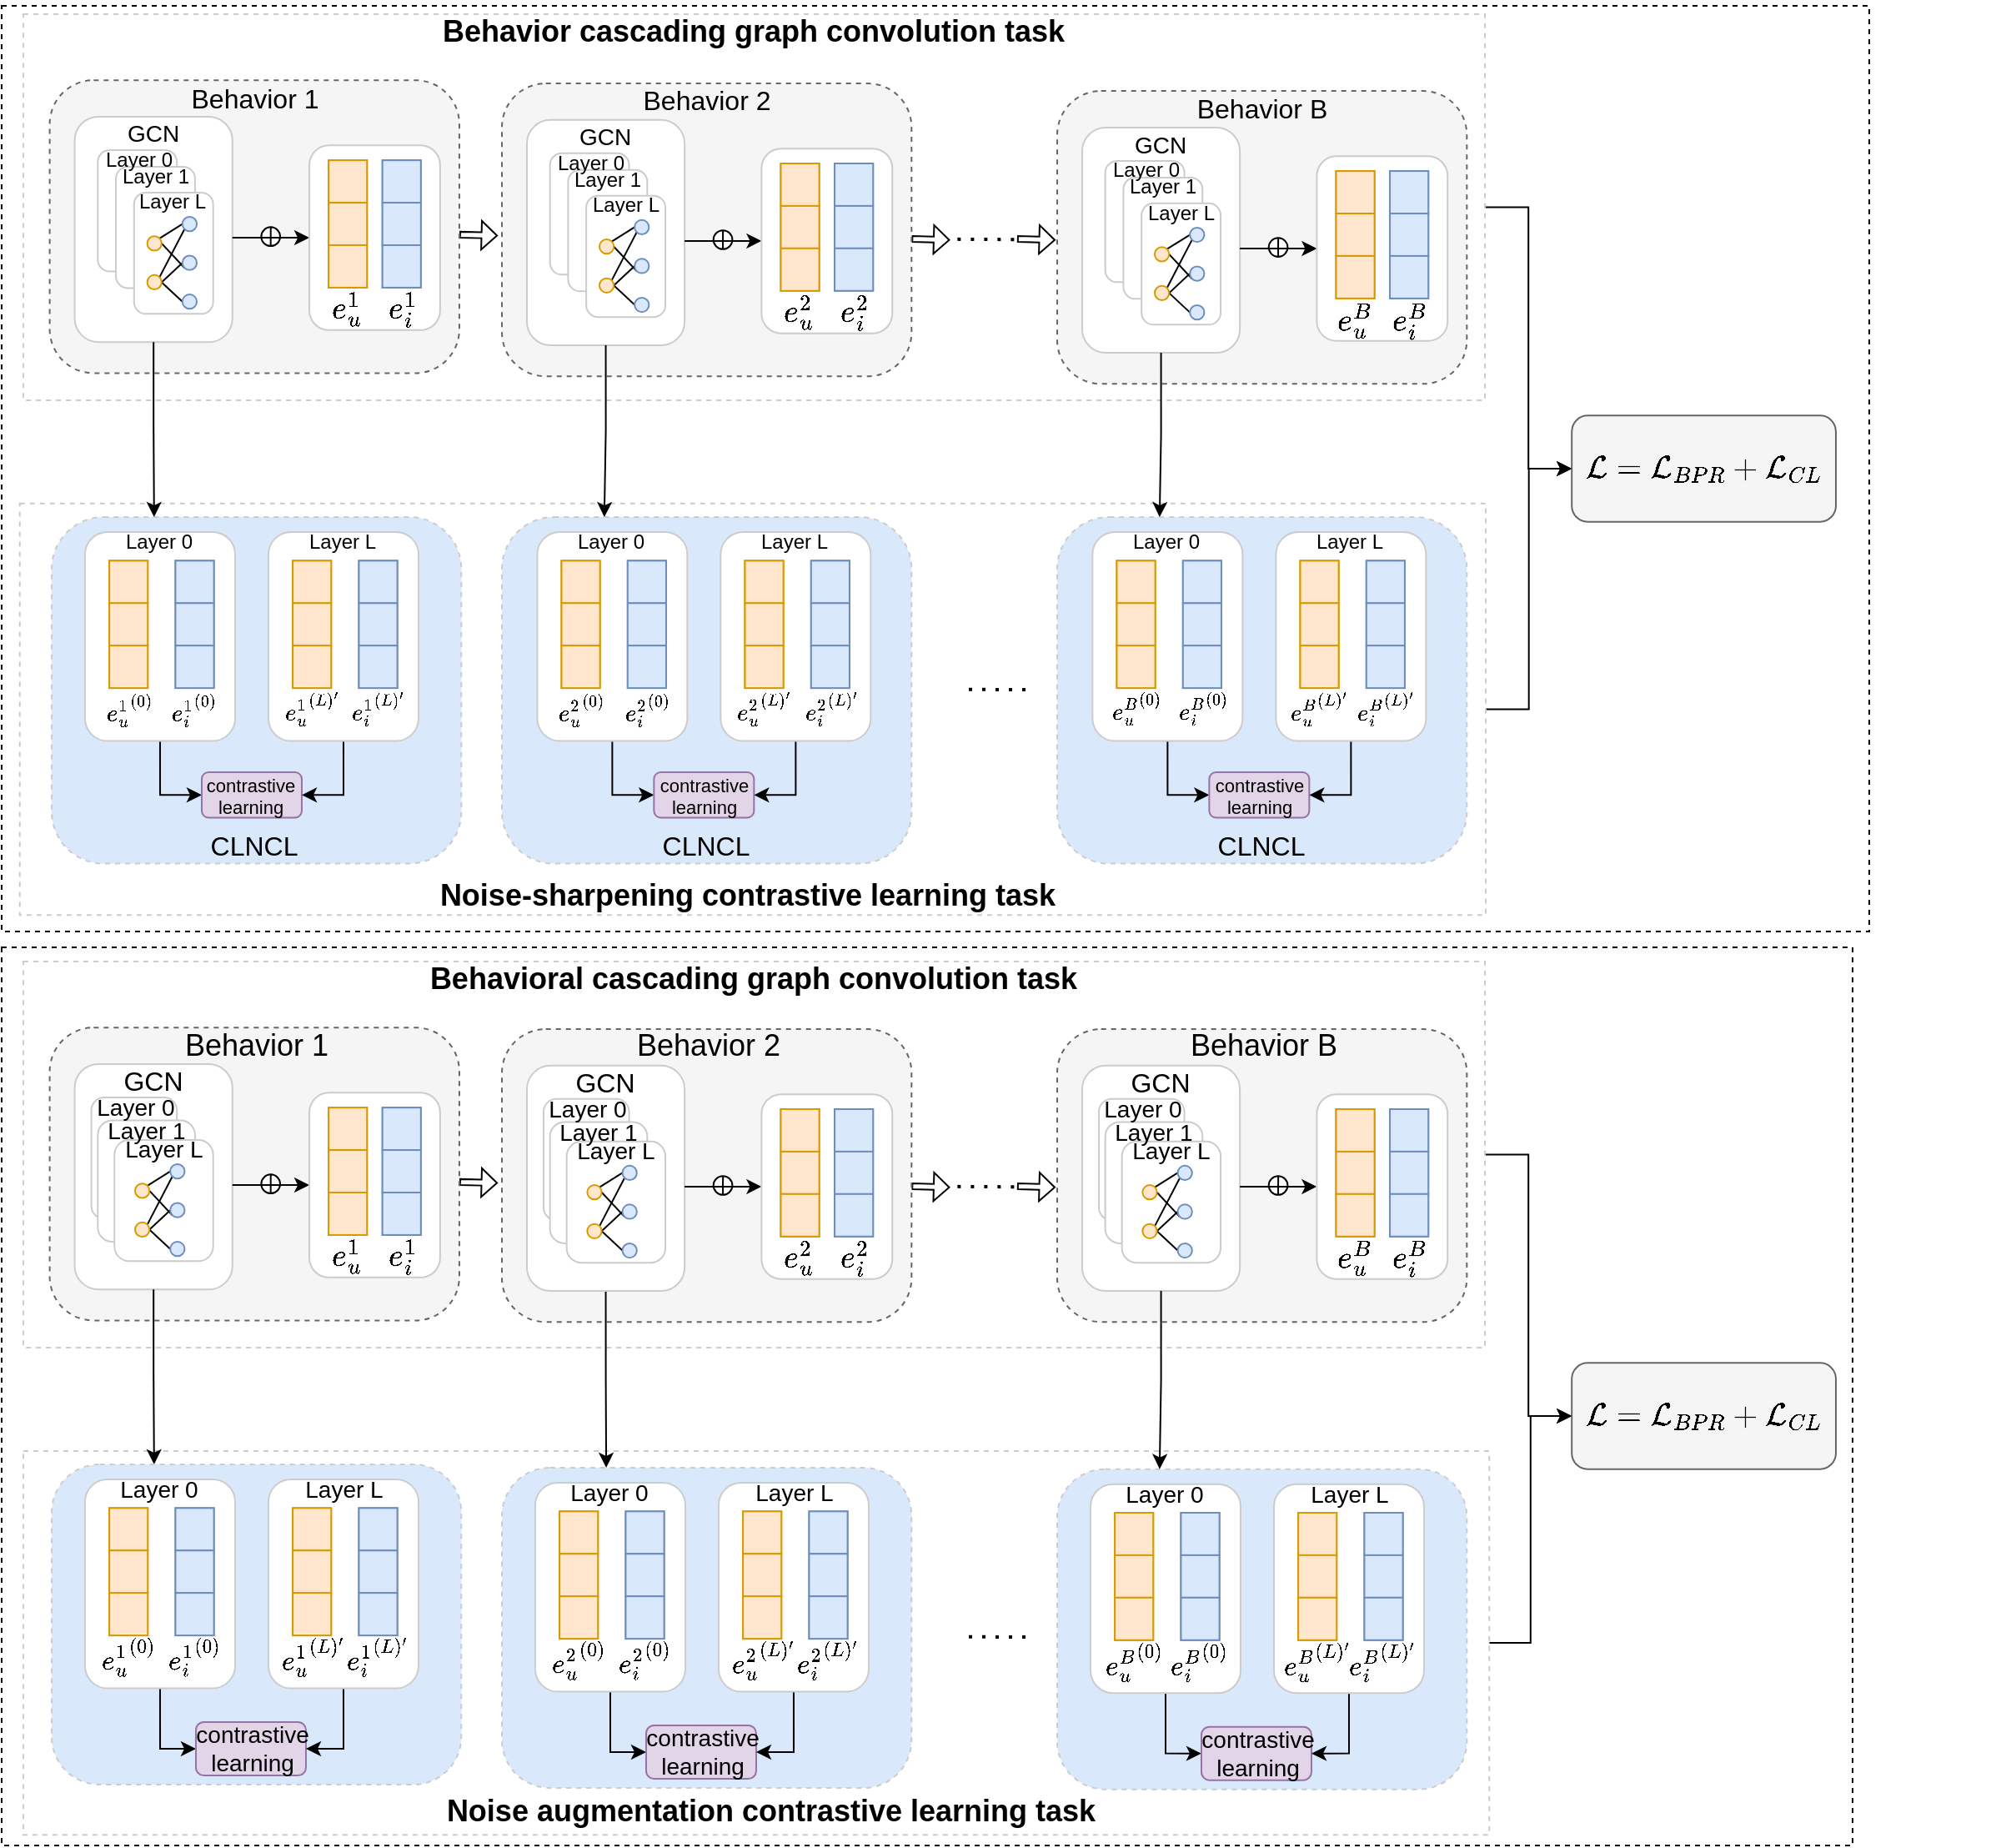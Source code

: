 <mxfile version="24.8.0">
  <diagram name="第 1 页" id="Skv8fpGebTwqSzIPjtRS">
    <mxGraphModel dx="1386" dy="746" grid="1" gridSize="10" guides="1" tooltips="1" connect="1" arrows="1" fold="1" page="1" pageScale="1" pageWidth="1180" pageHeight="563" math="1" shadow="0">
      <root>
        <mxCell id="0" />
        <mxCell id="1" parent="0" />
        <mxCell id="ADFXNQ-k6m2LrOCVavEQ-91" value="" style="rounded=0;whiteSpace=wrap;html=1;dashed=1;" parent="1" vertex="1">
          <mxGeometry x="10" y="3.5" width="1120" height="555" as="geometry" />
        </mxCell>
        <mxCell id="wrFZd82m7ZlRx0uGTqlU-270" style="edgeStyle=orthogonalEdgeStyle;rounded=0;orthogonalLoop=1;jettySize=auto;html=1;exitX=1;exitY=0.5;exitDx=0;exitDy=0;entryX=0;entryY=0.5;entryDx=0;entryDy=0;" parent="1" source="wrFZd82m7ZlRx0uGTqlU-268" target="wrFZd82m7ZlRx0uGTqlU-181" edge="1">
          <mxGeometry relative="1" as="geometry" />
        </mxCell>
        <mxCell id="wrFZd82m7ZlRx0uGTqlU-268" value="" style="rounded=0;whiteSpace=wrap;html=1;strokeColor=#CCCCCC;dashed=1;" parent="1" vertex="1">
          <mxGeometry x="20.85" y="301.86" width="879.15" height="246.82" as="geometry" />
        </mxCell>
        <mxCell id="wrFZd82m7ZlRx0uGTqlU-216" value="" style="rounded=1;whiteSpace=wrap;html=1;fillColor=#dae8fc;strokeColor=#CCCCCC;dashed=1;" parent="1" vertex="1">
          <mxGeometry x="40" y="310" width="245.665" height="207.77" as="geometry" />
        </mxCell>
        <mxCell id="wrFZd82m7ZlRx0uGTqlU-181" value="&lt;span style=&quot;color: rgb(0, 0, 0);&quot;&gt;&lt;font style=&quot;font-size: 16px;&quot;&gt;\(\mathcal{L}=\mathcal{L}_{BPR}+\mathcal{L}_{CL}\)&lt;/font&gt;&lt;/span&gt;" style="rounded=1;whiteSpace=wrap;html=1;fillColor=#f5f5f5;fontColor=#333333;strokeColor=#666666;" parent="1" vertex="1">
          <mxGeometry x="951.6" y="249.18" width="158.4" height="63.64" as="geometry" />
        </mxCell>
        <mxCell id="wrFZd82m7ZlRx0uGTqlU-185" style="edgeStyle=orthogonalEdgeStyle;rounded=0;orthogonalLoop=1;jettySize=auto;html=1;exitX=1;exitY=0.5;exitDx=0;exitDy=0;entryX=0;entryY=0.5;entryDx=0;entryDy=0;" parent="1" source="wrFZd82m7ZlRx0uGTqlU-178" target="wrFZd82m7ZlRx0uGTqlU-181" edge="1">
          <mxGeometry relative="1" as="geometry" />
        </mxCell>
        <mxCell id="wrFZd82m7ZlRx0uGTqlU-178" value="" style="rounded=0;whiteSpace=wrap;html=1;strokeColor=#CCCCCC;dashed=1;" parent="1" vertex="1">
          <mxGeometry x="22.97" y="8.46" width="876.55" height="231.54" as="geometry" />
        </mxCell>
        <mxCell id="wrFZd82m7ZlRx0uGTqlU-131" value="" style="shape=flexArrow;endArrow=classic;html=1;rounded=0;endWidth=12.637;endSize=2.755;width=3.519;" parent="1" edge="1">
          <mxGeometry width="50" height="50" relative="1" as="geometry">
            <mxPoint x="284.473" y="140.69" as="sourcePoint" />
            <mxPoint x="307.54" y="141.301" as="targetPoint" />
          </mxGeometry>
        </mxCell>
        <mxCell id="wrFZd82m7ZlRx0uGTqlU-134" value="" style="group" parent="1" vertex="1" connectable="0">
          <mxGeometry x="38.808" y="48.091" width="245.665" height="190.909" as="geometry" />
        </mxCell>
        <mxCell id="wrFZd82m7ZlRx0uGTqlU-90" value="" style="rounded=1;whiteSpace=wrap;html=1;dashed=1;strokeColor=#666666;fillColor=#f5f5f5;fontColor=#333333;" parent="wrFZd82m7ZlRx0uGTqlU-134" vertex="1">
          <mxGeometry width="245.665" height="175.636" as="geometry" />
        </mxCell>
        <mxCell id="wrFZd82m7ZlRx0uGTqlU-48" value="" style="group" parent="wrFZd82m7ZlRx0uGTqlU-134" vertex="1" connectable="0">
          <mxGeometry x="14.994" y="10.182" width="219.137" height="180.727" as="geometry" />
        </mxCell>
        <mxCell id="wrFZd82m7ZlRx0uGTqlU-132" value="&lt;font style=&quot;font-size: 16px;&quot;&gt;Behavior 1&lt;/font&gt;" style="text;html=1;align=center;verticalAlign=middle;whiteSpace=wrap;rounded=0;fontSize=10;" parent="wrFZd82m7ZlRx0uGTqlU-48" vertex="1">
          <mxGeometry x="66.196" y="-11.182" width="84.13" height="22.91" as="geometry" />
        </mxCell>
        <mxCell id="L-R39DA58GsVGIzYsclh-1" value="" style="group" parent="wrFZd82m7ZlRx0uGTqlU-48" vertex="1" connectable="0">
          <mxGeometry y="11.73" width="94.58" height="145.091" as="geometry" />
        </mxCell>
        <mxCell id="wrFZd82m7ZlRx0uGTqlU-47" value="" style="rounded=1;whiteSpace=wrap;html=1;strokeColor=#CCCCCC;" parent="L-R39DA58GsVGIzYsclh-1" vertex="1">
          <mxGeometry width="94.58" height="135.09" as="geometry" />
        </mxCell>
        <mxCell id="wrFZd82m7ZlRx0uGTqlU-42" value="" style="rounded=1;whiteSpace=wrap;html=1;strokeColor=#CCCCCC;" parent="L-R39DA58GsVGIzYsclh-1" vertex="1">
          <mxGeometry x="13.84" y="19.998" width="47.452" height="72.727" as="geometry" />
        </mxCell>
        <mxCell id="wrFZd82m7ZlRx0uGTqlU-44" value="" style="group" parent="L-R39DA58GsVGIzYsclh-1" vertex="1" connectable="0">
          <mxGeometry x="13.84" y="7.818" width="69.201" height="101.818" as="geometry" />
        </mxCell>
        <mxCell id="wrFZd82m7ZlRx0uGTqlU-40" value="" style="rounded=1;whiteSpace=wrap;html=1;strokeColor=#CCCCCC;" parent="wrFZd82m7ZlRx0uGTqlU-44" vertex="1">
          <mxGeometry x="10.877" y="22.175" width="47.452" height="72.727" as="geometry" />
        </mxCell>
        <mxCell id="wrFZd82m7ZlRx0uGTqlU-33" value="" style="rounded=1;whiteSpace=wrap;html=1;strokeColor=#CCCCCC;" parent="wrFZd82m7ZlRx0uGTqlU-44" vertex="1">
          <mxGeometry x="21.749" y="37.631" width="47.452" height="72.727" as="geometry" />
        </mxCell>
        <mxCell id="wrFZd82m7ZlRx0uGTqlU-34" value="&lt;font style=&quot;font-size: 12px;&quot;&gt;Layer L&lt;/font&gt;" style="text;html=1;align=center;verticalAlign=middle;whiteSpace=wrap;rounded=0;fontSize=6;" parent="wrFZd82m7ZlRx0uGTqlU-44" vertex="1">
          <mxGeometry x="21.749" y="37.631" width="47.452" height="11.636" as="geometry" />
        </mxCell>
        <mxCell id="wrFZd82m7ZlRx0uGTqlU-39" value="" style="group" parent="wrFZd82m7ZlRx0uGTqlU-44" vertex="1" connectable="0">
          <mxGeometry x="29.658" y="52.176" width="31.635" height="58.182" as="geometry" />
        </mxCell>
        <mxCell id="wrFZd82m7ZlRx0uGTqlU-28" style="rounded=0;orthogonalLoop=1;jettySize=auto;html=1;exitX=1;exitY=0;exitDx=0;exitDy=0;entryX=0;entryY=0.5;entryDx=0;entryDy=0;curved=0;endArrow=none;endFill=0;" parent="wrFZd82m7ZlRx0uGTqlU-39" source="wrFZd82m7ZlRx0uGTqlU-23" target="wrFZd82m7ZlRx0uGTqlU-25" edge="1">
          <mxGeometry relative="1" as="geometry" />
        </mxCell>
        <mxCell id="wrFZd82m7ZlRx0uGTqlU-29" style="rounded=0;orthogonalLoop=1;jettySize=auto;html=1;exitX=1;exitY=0.5;exitDx=0;exitDy=0;entryX=0;entryY=1;entryDx=0;entryDy=0;endArrow=none;endFill=0;" parent="wrFZd82m7ZlRx0uGTqlU-39" source="wrFZd82m7ZlRx0uGTqlU-23" target="wrFZd82m7ZlRx0uGTqlU-26" edge="1">
          <mxGeometry relative="1" as="geometry" />
        </mxCell>
        <mxCell id="wrFZd82m7ZlRx0uGTqlU-23" value="" style="ellipse;whiteSpace=wrap;html=1;aspect=fixed;fillColor=#ffe6cc;strokeColor=#d79b00;" parent="wrFZd82m7ZlRx0uGTqlU-39" vertex="1">
          <mxGeometry y="11.636" width="8.633" height="8.633" as="geometry" />
        </mxCell>
        <mxCell id="wrFZd82m7ZlRx0uGTqlU-30" style="rounded=0;orthogonalLoop=1;jettySize=auto;html=1;exitX=1;exitY=0;exitDx=0;exitDy=0;entryX=0;entryY=1;entryDx=0;entryDy=0;endArrow=none;endFill=0;" parent="wrFZd82m7ZlRx0uGTqlU-39" source="wrFZd82m7ZlRx0uGTqlU-24" target="wrFZd82m7ZlRx0uGTqlU-25" edge="1">
          <mxGeometry relative="1" as="geometry" />
        </mxCell>
        <mxCell id="wrFZd82m7ZlRx0uGTqlU-31" style="rounded=0;orthogonalLoop=1;jettySize=auto;html=1;exitX=1;exitY=0.5;exitDx=0;exitDy=0;entryX=0;entryY=0.5;entryDx=0;entryDy=0;endArrow=none;endFill=0;" parent="wrFZd82m7ZlRx0uGTqlU-39" source="wrFZd82m7ZlRx0uGTqlU-24" target="wrFZd82m7ZlRx0uGTqlU-26" edge="1">
          <mxGeometry relative="1" as="geometry" />
        </mxCell>
        <mxCell id="wrFZd82m7ZlRx0uGTqlU-32" style="rounded=0;orthogonalLoop=1;jettySize=auto;html=1;exitX=1;exitY=0.5;exitDx=0;exitDy=0;entryX=0;entryY=0.5;entryDx=0;entryDy=0;endArrow=none;endFill=0;" parent="wrFZd82m7ZlRx0uGTqlU-39" source="wrFZd82m7ZlRx0uGTqlU-24" target="wrFZd82m7ZlRx0uGTqlU-27" edge="1">
          <mxGeometry relative="1" as="geometry" />
        </mxCell>
        <mxCell id="wrFZd82m7ZlRx0uGTqlU-24" value="" style="ellipse;whiteSpace=wrap;html=1;aspect=fixed;fillColor=#ffe6cc;strokeColor=#d79b00;" parent="wrFZd82m7ZlRx0uGTqlU-39" vertex="1">
          <mxGeometry y="34.909" width="8.633" height="8.633" as="geometry" />
        </mxCell>
        <mxCell id="wrFZd82m7ZlRx0uGTqlU-25" value="" style="ellipse;whiteSpace=wrap;html=1;aspect=fixed;fillColor=#dae8fc;strokeColor=#6c8ebf;" parent="wrFZd82m7ZlRx0uGTqlU-39" vertex="1">
          <mxGeometry x="21.09" width="8.633" height="8.633" as="geometry" />
        </mxCell>
        <mxCell id="wrFZd82m7ZlRx0uGTqlU-26" value="" style="ellipse;whiteSpace=wrap;html=1;aspect=fixed;fillColor=#dae8fc;strokeColor=#6c8ebf;" parent="wrFZd82m7ZlRx0uGTqlU-39" vertex="1">
          <mxGeometry x="21.09" y="23.273" width="8.633" height="8.633" as="geometry" />
        </mxCell>
        <mxCell id="wrFZd82m7ZlRx0uGTqlU-27" value="" style="ellipse;whiteSpace=wrap;html=1;aspect=fixed;fillColor=#dae8fc;strokeColor=#6c8ebf;" parent="wrFZd82m7ZlRx0uGTqlU-39" vertex="1">
          <mxGeometry x="21.09" y="46.545" width="8.633" height="8.633" as="geometry" />
        </mxCell>
        <mxCell id="wrFZd82m7ZlRx0uGTqlU-41" value="&lt;font style=&quot;font-size: 12px;&quot;&gt;Layer 1&lt;/font&gt;" style="text;html=1;align=center;verticalAlign=middle;whiteSpace=wrap;rounded=0;fontSize=6;" parent="wrFZd82m7ZlRx0uGTqlU-44" vertex="1">
          <mxGeometry x="10.877" y="22.175" width="47.452" height="11.636" as="geometry" />
        </mxCell>
        <mxCell id="wrFZd82m7ZlRx0uGTqlU-43" value="&lt;font style=&quot;font-size: 12px;&quot;&gt;Layer 0&lt;/font&gt;" style="text;html=1;align=center;verticalAlign=middle;whiteSpace=wrap;rounded=0;fontSize=6;" parent="L-R39DA58GsVGIzYsclh-1" vertex="1">
          <mxGeometry x="15.422" y="19.998" width="47.452" height="11.636" as="geometry" />
        </mxCell>
        <mxCell id="wrFZd82m7ZlRx0uGTqlU-45" value="&lt;font style=&quot;font-size: 14px;&quot;&gt;GCN&lt;/font&gt;" style="text;html=1;align=center;verticalAlign=middle;whiteSpace=wrap;rounded=0;" parent="L-R39DA58GsVGIzYsclh-1" vertex="1">
          <mxGeometry x="25.308" y="-2.454" width="43.966" height="25.455" as="geometry" />
        </mxCell>
        <mxCell id="wrFZd82m7ZlRx0uGTqlU-57" value="" style="group" parent="wrFZd82m7ZlRx0uGTqlU-48" vertex="1" connectable="0">
          <mxGeometry x="94.575" y="77.912" width="46.134" height="12.727" as="geometry" />
        </mxCell>
        <mxCell id="wrFZd82m7ZlRx0uGTqlU-54" value="" style="ellipse;whiteSpace=wrap;html=1;aspect=fixed;" parent="wrFZd82m7ZlRx0uGTqlU-57" vertex="1">
          <mxGeometry x="17.3" width="11.331" height="11.331" as="geometry" />
        </mxCell>
        <mxCell id="wrFZd82m7ZlRx0uGTqlU-55" value="" style="endArrow=classic;html=1;rounded=0;" parent="wrFZd82m7ZlRx0uGTqlU-57" edge="1">
          <mxGeometry width="50" height="50" relative="1" as="geometry">
            <mxPoint y="6.364" as="sourcePoint" />
            <mxPoint x="46.134" y="6.364" as="targetPoint" />
          </mxGeometry>
        </mxCell>
        <mxCell id="wrFZd82m7ZlRx0uGTqlU-56" value="" style="endArrow=none;html=1;rounded=0;exitX=0.5;exitY=1;exitDx=0;exitDy=0;" parent="wrFZd82m7ZlRx0uGTqlU-57" source="wrFZd82m7ZlRx0uGTqlU-54" edge="1">
          <mxGeometry width="50" height="50" relative="1" as="geometry">
            <mxPoint x="22.986" y="6.364" as="sourcePoint" />
            <mxPoint x="22.986" as="targetPoint" />
          </mxGeometry>
        </mxCell>
        <mxCell id="wrFZd82m7ZlRx0uGTqlU-87" value="" style="rounded=1;whiteSpace=wrap;html=1;strokeColor=#CCCCCC;" parent="wrFZd82m7ZlRx0uGTqlU-48" vertex="1">
          <mxGeometry x="140.709" y="28.912" width="78.428" height="110.727" as="geometry" />
        </mxCell>
        <mxCell id="wrFZd82m7ZlRx0uGTqlU-58" value="" style="group;fillColor=#ffe6cc;strokeColor=#d79b00;" parent="wrFZd82m7ZlRx0uGTqlU-48" vertex="1" connectable="0">
          <mxGeometry x="152.243" y="37.821" width="23.067" height="76.364" as="geometry" />
        </mxCell>
        <mxCell id="wrFZd82m7ZlRx0uGTqlU-59" value="" style="rounded=0;whiteSpace=wrap;html=1;fillColor=#ffe6cc;strokeColor=#d79b00;" parent="wrFZd82m7ZlRx0uGTqlU-58" vertex="1">
          <mxGeometry width="23.067" height="25.455" as="geometry" />
        </mxCell>
        <mxCell id="wrFZd82m7ZlRx0uGTqlU-60" value="" style="rounded=0;whiteSpace=wrap;html=1;fillColor=#ffe6cc;strokeColor=#d79b00;" parent="wrFZd82m7ZlRx0uGTqlU-58" vertex="1">
          <mxGeometry y="25.455" width="23.067" height="25.455" as="geometry" />
        </mxCell>
        <mxCell id="wrFZd82m7ZlRx0uGTqlU-61" value="" style="rounded=0;whiteSpace=wrap;html=1;fillColor=#ffe6cc;strokeColor=#d79b00;" parent="wrFZd82m7ZlRx0uGTqlU-58" vertex="1">
          <mxGeometry y="50.909" width="23.067" height="25.455" as="geometry" />
        </mxCell>
        <mxCell id="wrFZd82m7ZlRx0uGTqlU-62" value="" style="group;fillColor=#dae8fc;strokeColor=#6c8ebf;" parent="wrFZd82m7ZlRx0uGTqlU-48" vertex="1" connectable="0">
          <mxGeometry x="184.537" y="37.821" width="23.067" height="76.364" as="geometry" />
        </mxCell>
        <mxCell id="wrFZd82m7ZlRx0uGTqlU-63" value="" style="rounded=0;whiteSpace=wrap;html=1;fillColor=#dae8fc;strokeColor=#6c8ebf;" parent="wrFZd82m7ZlRx0uGTqlU-62" vertex="1">
          <mxGeometry width="23.067" height="25.455" as="geometry" />
        </mxCell>
        <mxCell id="wrFZd82m7ZlRx0uGTqlU-64" value="" style="rounded=0;whiteSpace=wrap;html=1;fillColor=#dae8fc;strokeColor=#6c8ebf;" parent="wrFZd82m7ZlRx0uGTqlU-62" vertex="1">
          <mxGeometry y="25.455" width="23.067" height="25.455" as="geometry" />
        </mxCell>
        <mxCell id="wrFZd82m7ZlRx0uGTqlU-65" value="" style="rounded=0;whiteSpace=wrap;html=1;fillColor=#dae8fc;strokeColor=#6c8ebf;" parent="wrFZd82m7ZlRx0uGTqlU-62" vertex="1">
          <mxGeometry y="50.909" width="23.067" height="25.455" as="geometry" />
        </mxCell>
        <mxCell id="wrFZd82m7ZlRx0uGTqlU-89" value="&lt;font style=&quot;font-size: 16px;&quot;&gt;\(e_i^1\)&lt;/font&gt;" style="text;html=1;align=center;verticalAlign=middle;whiteSpace=wrap;rounded=0;" parent="wrFZd82m7ZlRx0uGTqlU-48" vertex="1">
          <mxGeometry x="178.77" y="114.185" width="34.601" height="25.455" as="geometry" />
        </mxCell>
        <mxCell id="wrFZd82m7ZlRx0uGTqlU-88" value="&lt;font style=&quot;font-size: 16px;&quot;&gt;\(e_u^1\)&lt;/font&gt;" style="text;html=1;align=center;verticalAlign=middle;whiteSpace=wrap;rounded=0;" parent="wrFZd82m7ZlRx0uGTqlU-48" vertex="1">
          <mxGeometry x="146.476" y="114.185" width="34.601" height="25.455" as="geometry" />
        </mxCell>
        <mxCell id="wrFZd82m7ZlRx0uGTqlU-175" value="" style="shape=flexArrow;endArrow=classic;html=1;rounded=0;endWidth=12.637;endSize=2.755;width=3.519;" parent="1" edge="1">
          <mxGeometry width="50" height="50" relative="1" as="geometry">
            <mxPoint x="555.664" y="143.24" as="sourcePoint" />
            <mxPoint x="578.732" y="143.851" as="targetPoint" />
          </mxGeometry>
        </mxCell>
        <mxCell id="wrFZd82m7ZlRx0uGTqlU-176" value="" style="endArrow=none;dashed=1;html=1;dashPattern=1 3;strokeWidth=2;rounded=0;" parent="1" edge="1">
          <mxGeometry width="50" height="50" relative="1" as="geometry">
            <mxPoint x="583.192" y="143.43" as="sourcePoint" />
            <mxPoint x="617.792" y="143.608" as="targetPoint" />
          </mxGeometry>
        </mxCell>
        <mxCell id="wrFZd82m7ZlRx0uGTqlU-177" value="" style="shape=flexArrow;endArrow=classic;html=1;rounded=0;endWidth=12.637;endSize=2.755;width=3.519;" parent="1" edge="1">
          <mxGeometry width="50" height="50" relative="1" as="geometry">
            <mxPoint x="618.946" y="143.24" as="sourcePoint" />
            <mxPoint x="642.013" y="143.851" as="targetPoint" />
          </mxGeometry>
        </mxCell>
        <mxCell id="wrFZd82m7ZlRx0uGTqlU-267" value="&lt;font style=&quot;font-size: 18px;&quot;&gt;Behavior cascading graph convolution task&lt;/font&gt;" style="text;html=1;align=center;verticalAlign=middle;whiteSpace=wrap;rounded=0;fontStyle=1;fontSize=15;" parent="1" vertex="1">
          <mxGeometry x="252.49" width="417.51" height="38.18" as="geometry" />
        </mxCell>
        <mxCell id="wrFZd82m7ZlRx0uGTqlU-269" value="&lt;font style=&quot;font-size: 18px;&quot;&gt;Noise-sharpening contrastive learning task&lt;/font&gt;" style="text;html=1;align=center;verticalAlign=middle;whiteSpace=wrap;rounded=0;fontStyle=1;fontSize=15;" parent="1" vertex="1">
          <mxGeometry x="262.91" y="517.77" width="389.13" height="38.18" as="geometry" />
        </mxCell>
        <mxCell id="Na07OjZ7y4RGa-TnaFbp-10" value="" style="endArrow=none;dashed=1;html=1;dashPattern=1 3;strokeWidth=2;rounded=0;" parent="1" edge="1">
          <mxGeometry width="50" height="50" relative="1" as="geometry">
            <mxPoint x="590.002" y="413.38" as="sourcePoint" />
            <mxPoint x="624.602" y="413.558" as="targetPoint" />
          </mxGeometry>
        </mxCell>
        <mxCell id="ADFXNQ-k6m2LrOCVavEQ-92" value="" style="group" parent="1" vertex="1" connectable="0">
          <mxGeometry x="309.998" y="50.001" width="245.665" height="190.909" as="geometry" />
        </mxCell>
        <mxCell id="ADFXNQ-k6m2LrOCVavEQ-93" value="" style="rounded=1;whiteSpace=wrap;html=1;dashed=1;strokeColor=#666666;fillColor=#f5f5f5;fontColor=#333333;" parent="ADFXNQ-k6m2LrOCVavEQ-92" vertex="1">
          <mxGeometry width="245.665" height="175.636" as="geometry" />
        </mxCell>
        <mxCell id="ADFXNQ-k6m2LrOCVavEQ-94" value="" style="group" parent="ADFXNQ-k6m2LrOCVavEQ-92" vertex="1" connectable="0">
          <mxGeometry x="14.994" y="10.182" width="219.137" height="180.727" as="geometry" />
        </mxCell>
        <mxCell id="ADFXNQ-k6m2LrOCVavEQ-95" value="&lt;font style=&quot;font-size: 16px;&quot;&gt;Behavior 2&lt;/font&gt;" style="text;html=1;align=center;verticalAlign=middle;whiteSpace=wrap;rounded=0;fontSize=10;" parent="ADFXNQ-k6m2LrOCVavEQ-94" vertex="1">
          <mxGeometry x="66.196" y="-11.182" width="84.13" height="22.91" as="geometry" />
        </mxCell>
        <mxCell id="ADFXNQ-k6m2LrOCVavEQ-96" value="" style="group" parent="ADFXNQ-k6m2LrOCVavEQ-94" vertex="1" connectable="0">
          <mxGeometry y="11.73" width="94.58" height="145.091" as="geometry" />
        </mxCell>
        <mxCell id="ADFXNQ-k6m2LrOCVavEQ-97" value="" style="rounded=1;whiteSpace=wrap;html=1;strokeColor=#CCCCCC;" parent="ADFXNQ-k6m2LrOCVavEQ-96" vertex="1">
          <mxGeometry width="94.58" height="135.09" as="geometry" />
        </mxCell>
        <mxCell id="ADFXNQ-k6m2LrOCVavEQ-98" value="" style="rounded=1;whiteSpace=wrap;html=1;strokeColor=#CCCCCC;" parent="ADFXNQ-k6m2LrOCVavEQ-96" vertex="1">
          <mxGeometry x="13.84" y="19.998" width="47.452" height="72.727" as="geometry" />
        </mxCell>
        <mxCell id="ADFXNQ-k6m2LrOCVavEQ-99" value="" style="group" parent="ADFXNQ-k6m2LrOCVavEQ-96" vertex="1" connectable="0">
          <mxGeometry x="13.84" y="7.818" width="69.201" height="101.818" as="geometry" />
        </mxCell>
        <mxCell id="ADFXNQ-k6m2LrOCVavEQ-100" value="" style="rounded=1;whiteSpace=wrap;html=1;strokeColor=#CCCCCC;" parent="ADFXNQ-k6m2LrOCVavEQ-99" vertex="1">
          <mxGeometry x="10.877" y="22.175" width="47.452" height="72.727" as="geometry" />
        </mxCell>
        <mxCell id="ADFXNQ-k6m2LrOCVavEQ-101" value="" style="rounded=1;whiteSpace=wrap;html=1;strokeColor=#CCCCCC;" parent="ADFXNQ-k6m2LrOCVavEQ-99" vertex="1">
          <mxGeometry x="21.749" y="37.631" width="47.452" height="72.727" as="geometry" />
        </mxCell>
        <mxCell id="ADFXNQ-k6m2LrOCVavEQ-102" value="&lt;font style=&quot;font-size: 12px;&quot;&gt;Layer L&lt;/font&gt;" style="text;html=1;align=center;verticalAlign=middle;whiteSpace=wrap;rounded=0;fontSize=6;" parent="ADFXNQ-k6m2LrOCVavEQ-99" vertex="1">
          <mxGeometry x="21.749" y="37.631" width="47.452" height="11.636" as="geometry" />
        </mxCell>
        <mxCell id="ADFXNQ-k6m2LrOCVavEQ-103" value="" style="group" parent="ADFXNQ-k6m2LrOCVavEQ-99" vertex="1" connectable="0">
          <mxGeometry x="29.658" y="52.176" width="31.635" height="58.182" as="geometry" />
        </mxCell>
        <mxCell id="ADFXNQ-k6m2LrOCVavEQ-104" style="rounded=0;orthogonalLoop=1;jettySize=auto;html=1;exitX=1;exitY=0;exitDx=0;exitDy=0;entryX=0;entryY=0.5;entryDx=0;entryDy=0;curved=0;endArrow=none;endFill=0;" parent="ADFXNQ-k6m2LrOCVavEQ-103" source="ADFXNQ-k6m2LrOCVavEQ-106" target="ADFXNQ-k6m2LrOCVavEQ-111" edge="1">
          <mxGeometry relative="1" as="geometry" />
        </mxCell>
        <mxCell id="ADFXNQ-k6m2LrOCVavEQ-105" style="rounded=0;orthogonalLoop=1;jettySize=auto;html=1;exitX=1;exitY=0.5;exitDx=0;exitDy=0;entryX=0;entryY=1;entryDx=0;entryDy=0;endArrow=none;endFill=0;" parent="ADFXNQ-k6m2LrOCVavEQ-103" source="ADFXNQ-k6m2LrOCVavEQ-106" target="ADFXNQ-k6m2LrOCVavEQ-112" edge="1">
          <mxGeometry relative="1" as="geometry" />
        </mxCell>
        <mxCell id="ADFXNQ-k6m2LrOCVavEQ-106" value="" style="ellipse;whiteSpace=wrap;html=1;aspect=fixed;fillColor=#ffe6cc;strokeColor=#d79b00;" parent="ADFXNQ-k6m2LrOCVavEQ-103" vertex="1">
          <mxGeometry y="11.636" width="8.633" height="8.633" as="geometry" />
        </mxCell>
        <mxCell id="ADFXNQ-k6m2LrOCVavEQ-107" style="rounded=0;orthogonalLoop=1;jettySize=auto;html=1;exitX=1;exitY=0;exitDx=0;exitDy=0;entryX=0;entryY=1;entryDx=0;entryDy=0;endArrow=none;endFill=0;" parent="ADFXNQ-k6m2LrOCVavEQ-103" source="ADFXNQ-k6m2LrOCVavEQ-110" target="ADFXNQ-k6m2LrOCVavEQ-111" edge="1">
          <mxGeometry relative="1" as="geometry" />
        </mxCell>
        <mxCell id="ADFXNQ-k6m2LrOCVavEQ-108" style="rounded=0;orthogonalLoop=1;jettySize=auto;html=1;exitX=1;exitY=0.5;exitDx=0;exitDy=0;entryX=0;entryY=0.5;entryDx=0;entryDy=0;endArrow=none;endFill=0;" parent="ADFXNQ-k6m2LrOCVavEQ-103" source="ADFXNQ-k6m2LrOCVavEQ-110" target="ADFXNQ-k6m2LrOCVavEQ-112" edge="1">
          <mxGeometry relative="1" as="geometry" />
        </mxCell>
        <mxCell id="ADFXNQ-k6m2LrOCVavEQ-109" style="rounded=0;orthogonalLoop=1;jettySize=auto;html=1;exitX=1;exitY=0.5;exitDx=0;exitDy=0;entryX=0;entryY=0.5;entryDx=0;entryDy=0;endArrow=none;endFill=0;" parent="ADFXNQ-k6m2LrOCVavEQ-103" source="ADFXNQ-k6m2LrOCVavEQ-110" target="ADFXNQ-k6m2LrOCVavEQ-113" edge="1">
          <mxGeometry relative="1" as="geometry" />
        </mxCell>
        <mxCell id="ADFXNQ-k6m2LrOCVavEQ-110" value="" style="ellipse;whiteSpace=wrap;html=1;aspect=fixed;fillColor=#ffe6cc;strokeColor=#d79b00;" parent="ADFXNQ-k6m2LrOCVavEQ-103" vertex="1">
          <mxGeometry y="34.909" width="8.633" height="8.633" as="geometry" />
        </mxCell>
        <mxCell id="ADFXNQ-k6m2LrOCVavEQ-111" value="" style="ellipse;whiteSpace=wrap;html=1;aspect=fixed;fillColor=#dae8fc;strokeColor=#6c8ebf;" parent="ADFXNQ-k6m2LrOCVavEQ-103" vertex="1">
          <mxGeometry x="21.09" width="8.633" height="8.633" as="geometry" />
        </mxCell>
        <mxCell id="ADFXNQ-k6m2LrOCVavEQ-112" value="" style="ellipse;whiteSpace=wrap;html=1;aspect=fixed;fillColor=#dae8fc;strokeColor=#6c8ebf;" parent="ADFXNQ-k6m2LrOCVavEQ-103" vertex="1">
          <mxGeometry x="21.09" y="23.273" width="8.633" height="8.633" as="geometry" />
        </mxCell>
        <mxCell id="ADFXNQ-k6m2LrOCVavEQ-113" value="" style="ellipse;whiteSpace=wrap;html=1;aspect=fixed;fillColor=#dae8fc;strokeColor=#6c8ebf;" parent="ADFXNQ-k6m2LrOCVavEQ-103" vertex="1">
          <mxGeometry x="21.09" y="46.545" width="8.633" height="8.633" as="geometry" />
        </mxCell>
        <mxCell id="ADFXNQ-k6m2LrOCVavEQ-114" value="&lt;font style=&quot;font-size: 12px;&quot;&gt;Layer 1&lt;/font&gt;" style="text;html=1;align=center;verticalAlign=middle;whiteSpace=wrap;rounded=0;fontSize=6;" parent="ADFXNQ-k6m2LrOCVavEQ-99" vertex="1">
          <mxGeometry x="10.877" y="22.175" width="47.452" height="11.636" as="geometry" />
        </mxCell>
        <mxCell id="ADFXNQ-k6m2LrOCVavEQ-115" value="&lt;font style=&quot;font-size: 12px;&quot;&gt;Layer 0&lt;/font&gt;" style="text;html=1;align=center;verticalAlign=middle;whiteSpace=wrap;rounded=0;fontSize=6;" parent="ADFXNQ-k6m2LrOCVavEQ-96" vertex="1">
          <mxGeometry x="15.422" y="19.998" width="47.452" height="11.636" as="geometry" />
        </mxCell>
        <mxCell id="ADFXNQ-k6m2LrOCVavEQ-116" value="&lt;font style=&quot;font-size: 14px;&quot;&gt;GCN&lt;/font&gt;" style="text;html=1;align=center;verticalAlign=middle;whiteSpace=wrap;rounded=0;" parent="ADFXNQ-k6m2LrOCVavEQ-96" vertex="1">
          <mxGeometry x="25.308" y="-2.454" width="43.966" height="25.455" as="geometry" />
        </mxCell>
        <mxCell id="ADFXNQ-k6m2LrOCVavEQ-117" value="" style="group" parent="ADFXNQ-k6m2LrOCVavEQ-94" vertex="1" connectable="0">
          <mxGeometry x="94.575" y="77.912" width="46.134" height="12.727" as="geometry" />
        </mxCell>
        <mxCell id="ADFXNQ-k6m2LrOCVavEQ-118" value="" style="ellipse;whiteSpace=wrap;html=1;aspect=fixed;" parent="ADFXNQ-k6m2LrOCVavEQ-117" vertex="1">
          <mxGeometry x="17.3" width="11.331" height="11.331" as="geometry" />
        </mxCell>
        <mxCell id="ADFXNQ-k6m2LrOCVavEQ-119" value="" style="endArrow=classic;html=1;rounded=0;" parent="ADFXNQ-k6m2LrOCVavEQ-117" edge="1">
          <mxGeometry width="50" height="50" relative="1" as="geometry">
            <mxPoint y="6.364" as="sourcePoint" />
            <mxPoint x="46.134" y="6.364" as="targetPoint" />
          </mxGeometry>
        </mxCell>
        <mxCell id="ADFXNQ-k6m2LrOCVavEQ-120" value="" style="endArrow=none;html=1;rounded=0;exitX=0.5;exitY=1;exitDx=0;exitDy=0;" parent="ADFXNQ-k6m2LrOCVavEQ-117" source="ADFXNQ-k6m2LrOCVavEQ-118" edge="1">
          <mxGeometry width="50" height="50" relative="1" as="geometry">
            <mxPoint x="22.986" y="6.364" as="sourcePoint" />
            <mxPoint x="22.986" as="targetPoint" />
          </mxGeometry>
        </mxCell>
        <mxCell id="ADFXNQ-k6m2LrOCVavEQ-121" value="" style="rounded=1;whiteSpace=wrap;html=1;strokeColor=#CCCCCC;" parent="ADFXNQ-k6m2LrOCVavEQ-94" vertex="1">
          <mxGeometry x="140.709" y="28.912" width="78.428" height="110.727" as="geometry" />
        </mxCell>
        <mxCell id="ADFXNQ-k6m2LrOCVavEQ-122" value="" style="group;fillColor=#ffe6cc;strokeColor=#d79b00;" parent="ADFXNQ-k6m2LrOCVavEQ-94" vertex="1" connectable="0">
          <mxGeometry x="152.243" y="37.821" width="23.067" height="76.364" as="geometry" />
        </mxCell>
        <mxCell id="ADFXNQ-k6m2LrOCVavEQ-123" value="" style="rounded=0;whiteSpace=wrap;html=1;fillColor=#ffe6cc;strokeColor=#d79b00;" parent="ADFXNQ-k6m2LrOCVavEQ-122" vertex="1">
          <mxGeometry width="23.067" height="25.455" as="geometry" />
        </mxCell>
        <mxCell id="ADFXNQ-k6m2LrOCVavEQ-124" value="" style="rounded=0;whiteSpace=wrap;html=1;fillColor=#ffe6cc;strokeColor=#d79b00;" parent="ADFXNQ-k6m2LrOCVavEQ-122" vertex="1">
          <mxGeometry y="25.455" width="23.067" height="25.455" as="geometry" />
        </mxCell>
        <mxCell id="ADFXNQ-k6m2LrOCVavEQ-125" value="" style="rounded=0;whiteSpace=wrap;html=1;fillColor=#ffe6cc;strokeColor=#d79b00;" parent="ADFXNQ-k6m2LrOCVavEQ-122" vertex="1">
          <mxGeometry y="50.909" width="23.067" height="25.455" as="geometry" />
        </mxCell>
        <mxCell id="ADFXNQ-k6m2LrOCVavEQ-126" value="" style="group;fillColor=#dae8fc;strokeColor=#6c8ebf;" parent="ADFXNQ-k6m2LrOCVavEQ-94" vertex="1" connectable="0">
          <mxGeometry x="184.537" y="37.821" width="23.067" height="76.364" as="geometry" />
        </mxCell>
        <mxCell id="ADFXNQ-k6m2LrOCVavEQ-127" value="" style="rounded=0;whiteSpace=wrap;html=1;fillColor=#dae8fc;strokeColor=#6c8ebf;" parent="ADFXNQ-k6m2LrOCVavEQ-126" vertex="1">
          <mxGeometry width="23.067" height="25.455" as="geometry" />
        </mxCell>
        <mxCell id="ADFXNQ-k6m2LrOCVavEQ-128" value="" style="rounded=0;whiteSpace=wrap;html=1;fillColor=#dae8fc;strokeColor=#6c8ebf;" parent="ADFXNQ-k6m2LrOCVavEQ-126" vertex="1">
          <mxGeometry y="25.455" width="23.067" height="25.455" as="geometry" />
        </mxCell>
        <mxCell id="ADFXNQ-k6m2LrOCVavEQ-129" value="" style="rounded=0;whiteSpace=wrap;html=1;fillColor=#dae8fc;strokeColor=#6c8ebf;" parent="ADFXNQ-k6m2LrOCVavEQ-126" vertex="1">
          <mxGeometry y="50.909" width="23.067" height="25.455" as="geometry" />
        </mxCell>
        <mxCell id="ADFXNQ-k6m2LrOCVavEQ-130" value="&lt;font style=&quot;font-size: 16px;&quot;&gt;\(e_i^2\)&lt;/font&gt;" style="text;html=1;align=center;verticalAlign=middle;whiteSpace=wrap;rounded=0;" parent="ADFXNQ-k6m2LrOCVavEQ-94" vertex="1">
          <mxGeometry x="178.77" y="114.185" width="34.601" height="25.455" as="geometry" />
        </mxCell>
        <mxCell id="ADFXNQ-k6m2LrOCVavEQ-131" value="&lt;font style=&quot;font-size: 16px;&quot;&gt;\(e_u^2\)&lt;/font&gt;" style="text;html=1;align=center;verticalAlign=middle;whiteSpace=wrap;rounded=0;" parent="ADFXNQ-k6m2LrOCVavEQ-94" vertex="1">
          <mxGeometry x="146.476" y="114.185" width="34.601" height="25.455" as="geometry" />
        </mxCell>
        <mxCell id="ADFXNQ-k6m2LrOCVavEQ-132" value="" style="group" parent="1" vertex="1" connectable="0">
          <mxGeometry x="642.998" y="54.551" width="245.665" height="190.909" as="geometry" />
        </mxCell>
        <mxCell id="ADFXNQ-k6m2LrOCVavEQ-133" value="" style="rounded=1;whiteSpace=wrap;html=1;dashed=1;strokeColor=#666666;fillColor=#f5f5f5;fontColor=#333333;" parent="ADFXNQ-k6m2LrOCVavEQ-132" vertex="1">
          <mxGeometry width="245.665" height="175.636" as="geometry" />
        </mxCell>
        <mxCell id="ADFXNQ-k6m2LrOCVavEQ-134" value="" style="group" parent="ADFXNQ-k6m2LrOCVavEQ-132" vertex="1" connectable="0">
          <mxGeometry x="14.994" y="10.182" width="219.137" height="180.727" as="geometry" />
        </mxCell>
        <mxCell id="ADFXNQ-k6m2LrOCVavEQ-135" value="&lt;font style=&quot;font-size: 16px;&quot;&gt;Behavior B&lt;/font&gt;" style="text;html=1;align=center;verticalAlign=middle;whiteSpace=wrap;rounded=0;fontSize=10;" parent="ADFXNQ-k6m2LrOCVavEQ-134" vertex="1">
          <mxGeometry x="66.196" y="-11.182" width="84.13" height="22.91" as="geometry" />
        </mxCell>
        <mxCell id="ADFXNQ-k6m2LrOCVavEQ-136" value="" style="group" parent="ADFXNQ-k6m2LrOCVavEQ-134" vertex="1" connectable="0">
          <mxGeometry y="11.73" width="94.58" height="145.091" as="geometry" />
        </mxCell>
        <mxCell id="ADFXNQ-k6m2LrOCVavEQ-137" value="" style="rounded=1;whiteSpace=wrap;html=1;strokeColor=#CCCCCC;" parent="ADFXNQ-k6m2LrOCVavEQ-136" vertex="1">
          <mxGeometry width="94.58" height="135.09" as="geometry" />
        </mxCell>
        <mxCell id="ADFXNQ-k6m2LrOCVavEQ-138" value="" style="rounded=1;whiteSpace=wrap;html=1;strokeColor=#CCCCCC;" parent="ADFXNQ-k6m2LrOCVavEQ-136" vertex="1">
          <mxGeometry x="13.84" y="19.998" width="47.452" height="72.727" as="geometry" />
        </mxCell>
        <mxCell id="ADFXNQ-k6m2LrOCVavEQ-139" value="" style="group" parent="ADFXNQ-k6m2LrOCVavEQ-136" vertex="1" connectable="0">
          <mxGeometry x="13.84" y="7.818" width="69.201" height="101.818" as="geometry" />
        </mxCell>
        <mxCell id="ADFXNQ-k6m2LrOCVavEQ-140" value="" style="rounded=1;whiteSpace=wrap;html=1;strokeColor=#CCCCCC;" parent="ADFXNQ-k6m2LrOCVavEQ-139" vertex="1">
          <mxGeometry x="10.877" y="22.175" width="47.452" height="72.727" as="geometry" />
        </mxCell>
        <mxCell id="ADFXNQ-k6m2LrOCVavEQ-141" value="" style="rounded=1;whiteSpace=wrap;html=1;strokeColor=#CCCCCC;" parent="ADFXNQ-k6m2LrOCVavEQ-139" vertex="1">
          <mxGeometry x="21.749" y="37.631" width="47.452" height="72.727" as="geometry" />
        </mxCell>
        <mxCell id="ADFXNQ-k6m2LrOCVavEQ-142" value="&lt;font style=&quot;font-size: 12px;&quot;&gt;Layer L&lt;/font&gt;" style="text;html=1;align=center;verticalAlign=middle;whiteSpace=wrap;rounded=0;fontSize=6;" parent="ADFXNQ-k6m2LrOCVavEQ-139" vertex="1">
          <mxGeometry x="21.749" y="37.631" width="47.452" height="11.636" as="geometry" />
        </mxCell>
        <mxCell id="ADFXNQ-k6m2LrOCVavEQ-143" value="" style="group" parent="ADFXNQ-k6m2LrOCVavEQ-139" vertex="1" connectable="0">
          <mxGeometry x="29.658" y="52.176" width="31.635" height="58.182" as="geometry" />
        </mxCell>
        <mxCell id="ADFXNQ-k6m2LrOCVavEQ-144" style="rounded=0;orthogonalLoop=1;jettySize=auto;html=1;exitX=1;exitY=0;exitDx=0;exitDy=0;entryX=0;entryY=0.5;entryDx=0;entryDy=0;curved=0;endArrow=none;endFill=0;" parent="ADFXNQ-k6m2LrOCVavEQ-143" source="ADFXNQ-k6m2LrOCVavEQ-146" target="ADFXNQ-k6m2LrOCVavEQ-151" edge="1">
          <mxGeometry relative="1" as="geometry" />
        </mxCell>
        <mxCell id="ADFXNQ-k6m2LrOCVavEQ-145" style="rounded=0;orthogonalLoop=1;jettySize=auto;html=1;exitX=1;exitY=0.5;exitDx=0;exitDy=0;entryX=0;entryY=1;entryDx=0;entryDy=0;endArrow=none;endFill=0;" parent="ADFXNQ-k6m2LrOCVavEQ-143" source="ADFXNQ-k6m2LrOCVavEQ-146" target="ADFXNQ-k6m2LrOCVavEQ-152" edge="1">
          <mxGeometry relative="1" as="geometry" />
        </mxCell>
        <mxCell id="ADFXNQ-k6m2LrOCVavEQ-146" value="" style="ellipse;whiteSpace=wrap;html=1;aspect=fixed;fillColor=#ffe6cc;strokeColor=#d79b00;" parent="ADFXNQ-k6m2LrOCVavEQ-143" vertex="1">
          <mxGeometry y="11.636" width="8.633" height="8.633" as="geometry" />
        </mxCell>
        <mxCell id="ADFXNQ-k6m2LrOCVavEQ-147" style="rounded=0;orthogonalLoop=1;jettySize=auto;html=1;exitX=1;exitY=0;exitDx=0;exitDy=0;entryX=0;entryY=1;entryDx=0;entryDy=0;endArrow=none;endFill=0;" parent="ADFXNQ-k6m2LrOCVavEQ-143" source="ADFXNQ-k6m2LrOCVavEQ-150" target="ADFXNQ-k6m2LrOCVavEQ-151" edge="1">
          <mxGeometry relative="1" as="geometry" />
        </mxCell>
        <mxCell id="ADFXNQ-k6m2LrOCVavEQ-148" style="rounded=0;orthogonalLoop=1;jettySize=auto;html=1;exitX=1;exitY=0.5;exitDx=0;exitDy=0;entryX=0;entryY=0.5;entryDx=0;entryDy=0;endArrow=none;endFill=0;" parent="ADFXNQ-k6m2LrOCVavEQ-143" source="ADFXNQ-k6m2LrOCVavEQ-150" target="ADFXNQ-k6m2LrOCVavEQ-152" edge="1">
          <mxGeometry relative="1" as="geometry" />
        </mxCell>
        <mxCell id="ADFXNQ-k6m2LrOCVavEQ-149" style="rounded=0;orthogonalLoop=1;jettySize=auto;html=1;exitX=1;exitY=0.5;exitDx=0;exitDy=0;entryX=0;entryY=0.5;entryDx=0;entryDy=0;endArrow=none;endFill=0;" parent="ADFXNQ-k6m2LrOCVavEQ-143" source="ADFXNQ-k6m2LrOCVavEQ-150" target="ADFXNQ-k6m2LrOCVavEQ-153" edge="1">
          <mxGeometry relative="1" as="geometry" />
        </mxCell>
        <mxCell id="ADFXNQ-k6m2LrOCVavEQ-150" value="" style="ellipse;whiteSpace=wrap;html=1;aspect=fixed;fillColor=#ffe6cc;strokeColor=#d79b00;" parent="ADFXNQ-k6m2LrOCVavEQ-143" vertex="1">
          <mxGeometry y="34.909" width="8.633" height="8.633" as="geometry" />
        </mxCell>
        <mxCell id="ADFXNQ-k6m2LrOCVavEQ-151" value="" style="ellipse;whiteSpace=wrap;html=1;aspect=fixed;fillColor=#dae8fc;strokeColor=#6c8ebf;" parent="ADFXNQ-k6m2LrOCVavEQ-143" vertex="1">
          <mxGeometry x="21.09" width="8.633" height="8.633" as="geometry" />
        </mxCell>
        <mxCell id="ADFXNQ-k6m2LrOCVavEQ-152" value="" style="ellipse;whiteSpace=wrap;html=1;aspect=fixed;fillColor=#dae8fc;strokeColor=#6c8ebf;" parent="ADFXNQ-k6m2LrOCVavEQ-143" vertex="1">
          <mxGeometry x="21.09" y="23.273" width="8.633" height="8.633" as="geometry" />
        </mxCell>
        <mxCell id="ADFXNQ-k6m2LrOCVavEQ-153" value="" style="ellipse;whiteSpace=wrap;html=1;aspect=fixed;fillColor=#dae8fc;strokeColor=#6c8ebf;" parent="ADFXNQ-k6m2LrOCVavEQ-143" vertex="1">
          <mxGeometry x="21.09" y="46.545" width="8.633" height="8.633" as="geometry" />
        </mxCell>
        <mxCell id="ADFXNQ-k6m2LrOCVavEQ-154" value="&lt;font style=&quot;font-size: 12px;&quot;&gt;Layer 1&lt;/font&gt;" style="text;html=1;align=center;verticalAlign=middle;whiteSpace=wrap;rounded=0;fontSize=6;" parent="ADFXNQ-k6m2LrOCVavEQ-139" vertex="1">
          <mxGeometry x="10.877" y="22.175" width="47.452" height="11.636" as="geometry" />
        </mxCell>
        <mxCell id="ADFXNQ-k6m2LrOCVavEQ-155" value="&lt;font style=&quot;font-size: 12px;&quot;&gt;Layer 0&lt;/font&gt;" style="text;html=1;align=center;verticalAlign=middle;whiteSpace=wrap;rounded=0;fontSize=6;" parent="ADFXNQ-k6m2LrOCVavEQ-136" vertex="1">
          <mxGeometry x="15.422" y="19.998" width="47.452" height="11.636" as="geometry" />
        </mxCell>
        <mxCell id="ADFXNQ-k6m2LrOCVavEQ-156" value="&lt;font style=&quot;font-size: 14px;&quot;&gt;GCN&lt;/font&gt;" style="text;html=1;align=center;verticalAlign=middle;whiteSpace=wrap;rounded=0;" parent="ADFXNQ-k6m2LrOCVavEQ-136" vertex="1">
          <mxGeometry x="25.308" y="-2.454" width="43.966" height="25.455" as="geometry" />
        </mxCell>
        <mxCell id="ADFXNQ-k6m2LrOCVavEQ-157" value="" style="group" parent="ADFXNQ-k6m2LrOCVavEQ-134" vertex="1" connectable="0">
          <mxGeometry x="94.575" y="77.912" width="46.134" height="12.727" as="geometry" />
        </mxCell>
        <mxCell id="ADFXNQ-k6m2LrOCVavEQ-158" value="" style="ellipse;whiteSpace=wrap;html=1;aspect=fixed;" parent="ADFXNQ-k6m2LrOCVavEQ-157" vertex="1">
          <mxGeometry x="17.3" width="11.331" height="11.331" as="geometry" />
        </mxCell>
        <mxCell id="ADFXNQ-k6m2LrOCVavEQ-159" value="" style="endArrow=classic;html=1;rounded=0;" parent="ADFXNQ-k6m2LrOCVavEQ-157" edge="1">
          <mxGeometry width="50" height="50" relative="1" as="geometry">
            <mxPoint y="6.364" as="sourcePoint" />
            <mxPoint x="46.134" y="6.364" as="targetPoint" />
          </mxGeometry>
        </mxCell>
        <mxCell id="ADFXNQ-k6m2LrOCVavEQ-160" value="" style="endArrow=none;html=1;rounded=0;exitX=0.5;exitY=1;exitDx=0;exitDy=0;" parent="ADFXNQ-k6m2LrOCVavEQ-157" source="ADFXNQ-k6m2LrOCVavEQ-158" edge="1">
          <mxGeometry width="50" height="50" relative="1" as="geometry">
            <mxPoint x="22.986" y="6.364" as="sourcePoint" />
            <mxPoint x="22.986" as="targetPoint" />
          </mxGeometry>
        </mxCell>
        <mxCell id="ADFXNQ-k6m2LrOCVavEQ-161" value="" style="rounded=1;whiteSpace=wrap;html=1;strokeColor=#CCCCCC;" parent="ADFXNQ-k6m2LrOCVavEQ-134" vertex="1">
          <mxGeometry x="140.709" y="28.912" width="78.428" height="110.727" as="geometry" />
        </mxCell>
        <mxCell id="ADFXNQ-k6m2LrOCVavEQ-162" value="" style="group;fillColor=#ffe6cc;strokeColor=#d79b00;" parent="ADFXNQ-k6m2LrOCVavEQ-134" vertex="1" connectable="0">
          <mxGeometry x="152.243" y="37.821" width="23.067" height="76.364" as="geometry" />
        </mxCell>
        <mxCell id="ADFXNQ-k6m2LrOCVavEQ-163" value="" style="rounded=0;whiteSpace=wrap;html=1;fillColor=#ffe6cc;strokeColor=#d79b00;" parent="ADFXNQ-k6m2LrOCVavEQ-162" vertex="1">
          <mxGeometry width="23.067" height="25.455" as="geometry" />
        </mxCell>
        <mxCell id="ADFXNQ-k6m2LrOCVavEQ-164" value="" style="rounded=0;whiteSpace=wrap;html=1;fillColor=#ffe6cc;strokeColor=#d79b00;" parent="ADFXNQ-k6m2LrOCVavEQ-162" vertex="1">
          <mxGeometry y="25.455" width="23.067" height="25.455" as="geometry" />
        </mxCell>
        <mxCell id="ADFXNQ-k6m2LrOCVavEQ-165" value="" style="rounded=0;whiteSpace=wrap;html=1;fillColor=#ffe6cc;strokeColor=#d79b00;" parent="ADFXNQ-k6m2LrOCVavEQ-162" vertex="1">
          <mxGeometry y="50.909" width="23.067" height="25.455" as="geometry" />
        </mxCell>
        <mxCell id="ADFXNQ-k6m2LrOCVavEQ-166" value="" style="group;fillColor=#dae8fc;strokeColor=#6c8ebf;" parent="ADFXNQ-k6m2LrOCVavEQ-134" vertex="1" connectable="0">
          <mxGeometry x="184.537" y="37.821" width="23.067" height="76.364" as="geometry" />
        </mxCell>
        <mxCell id="ADFXNQ-k6m2LrOCVavEQ-167" value="" style="rounded=0;whiteSpace=wrap;html=1;fillColor=#dae8fc;strokeColor=#6c8ebf;" parent="ADFXNQ-k6m2LrOCVavEQ-166" vertex="1">
          <mxGeometry width="23.067" height="25.455" as="geometry" />
        </mxCell>
        <mxCell id="ADFXNQ-k6m2LrOCVavEQ-168" value="" style="rounded=0;whiteSpace=wrap;html=1;fillColor=#dae8fc;strokeColor=#6c8ebf;" parent="ADFXNQ-k6m2LrOCVavEQ-166" vertex="1">
          <mxGeometry y="25.455" width="23.067" height="25.455" as="geometry" />
        </mxCell>
        <mxCell id="ADFXNQ-k6m2LrOCVavEQ-169" value="" style="rounded=0;whiteSpace=wrap;html=1;fillColor=#dae8fc;strokeColor=#6c8ebf;" parent="ADFXNQ-k6m2LrOCVavEQ-166" vertex="1">
          <mxGeometry y="50.909" width="23.067" height="25.455" as="geometry" />
        </mxCell>
        <mxCell id="ADFXNQ-k6m2LrOCVavEQ-170" value="&lt;font style=&quot;font-size: 16px;&quot;&gt;\(e_i^B\)&lt;/font&gt;" style="text;html=1;align=center;verticalAlign=middle;whiteSpace=wrap;rounded=0;" parent="ADFXNQ-k6m2LrOCVavEQ-134" vertex="1">
          <mxGeometry x="178.77" y="114.185" width="34.601" height="25.455" as="geometry" />
        </mxCell>
        <mxCell id="ADFXNQ-k6m2LrOCVavEQ-171" value="&lt;font style=&quot;font-size: 16px;&quot;&gt;\(e_u^B\)&lt;/font&gt;" style="text;html=1;align=center;verticalAlign=middle;whiteSpace=wrap;rounded=0;" parent="ADFXNQ-k6m2LrOCVavEQ-134" vertex="1">
          <mxGeometry x="146.476" y="114.185" width="34.601" height="25.455" as="geometry" />
        </mxCell>
        <mxCell id="qkRCZjM0SOkHDYeT5TBy-22" style="edgeStyle=orthogonalEdgeStyle;rounded=0;orthogonalLoop=1;jettySize=auto;html=1;exitX=0.5;exitY=1;exitDx=0;exitDy=0;entryX=0;entryY=0.5;entryDx=0;entryDy=0;" parent="1" source="wrFZd82m7ZlRx0uGTqlU-198" target="gFVNhQTYST4-lo9tme1g-1" edge="1">
          <mxGeometry relative="1" as="geometry" />
        </mxCell>
        <mxCell id="wrFZd82m7ZlRx0uGTqlU-198" value="" style="rounded=1;whiteSpace=wrap;html=1;strokeColor=#CCCCCC;" parent="1" vertex="1">
          <mxGeometry x="59.99" y="319" width="90" height="125.27" as="geometry" />
        </mxCell>
        <mxCell id="ADFXNQ-k6m2LrOCVavEQ-82" value="&lt;font style=&quot;font-size: 12px;&quot;&gt;Layer 0&lt;/font&gt;" style="text;html=1;align=center;verticalAlign=middle;whiteSpace=wrap;rounded=0;fontSize=6;" parent="1" vertex="1">
          <mxGeometry x="81.264" y="319.001" width="47.452" height="11.636" as="geometry" />
        </mxCell>
        <mxCell id="wrFZd82m7ZlRx0uGTqlU-187" value="" style="group;fillColor=#ffe6cc;strokeColor=#d79b00;" parent="1" vertex="1" connectable="0">
          <mxGeometry x="74.552" y="336.182" width="23.067" height="76.364" as="geometry" />
        </mxCell>
        <mxCell id="wrFZd82m7ZlRx0uGTqlU-188" value="" style="rounded=0;whiteSpace=wrap;html=1;fillColor=#ffe6cc;strokeColor=#d79b00;" parent="wrFZd82m7ZlRx0uGTqlU-187" vertex="1">
          <mxGeometry width="23.067" height="25.455" as="geometry" />
        </mxCell>
        <mxCell id="wrFZd82m7ZlRx0uGTqlU-189" value="" style="rounded=0;whiteSpace=wrap;html=1;fillColor=#ffe6cc;strokeColor=#d79b00;" parent="wrFZd82m7ZlRx0uGTqlU-187" vertex="1">
          <mxGeometry y="25.455" width="23.067" height="25.455" as="geometry" />
        </mxCell>
        <mxCell id="wrFZd82m7ZlRx0uGTqlU-190" value="" style="rounded=0;whiteSpace=wrap;html=1;fillColor=#ffe6cc;strokeColor=#d79b00;" parent="wrFZd82m7ZlRx0uGTqlU-187" vertex="1">
          <mxGeometry y="50.909" width="23.067" height="25.455" as="geometry" />
        </mxCell>
        <mxCell id="wrFZd82m7ZlRx0uGTqlU-193" value="" style="group;fillColor=#dae8fc;strokeColor=#6c8ebf;" parent="1" vertex="1" connectable="0">
          <mxGeometry x="114.223" y="336.182" width="23.067" height="76.364" as="geometry" />
        </mxCell>
        <mxCell id="wrFZd82m7ZlRx0uGTqlU-194" value="" style="rounded=0;whiteSpace=wrap;html=1;fillColor=#dae8fc;strokeColor=#6c8ebf;" parent="wrFZd82m7ZlRx0uGTqlU-193" vertex="1">
          <mxGeometry width="23.067" height="25.455" as="geometry" />
        </mxCell>
        <mxCell id="wrFZd82m7ZlRx0uGTqlU-195" value="" style="rounded=0;whiteSpace=wrap;html=1;fillColor=#dae8fc;strokeColor=#6c8ebf;" parent="wrFZd82m7ZlRx0uGTqlU-193" vertex="1">
          <mxGeometry y="25.455" width="23.067" height="25.455" as="geometry" />
        </mxCell>
        <mxCell id="wrFZd82m7ZlRx0uGTqlU-196" value="" style="rounded=0;whiteSpace=wrap;html=1;fillColor=#dae8fc;strokeColor=#6c8ebf;" parent="wrFZd82m7ZlRx0uGTqlU-193" vertex="1">
          <mxGeometry y="50.909" width="23.067" height="25.455" as="geometry" />
        </mxCell>
        <mxCell id="gFVNhQTYST4-lo9tme1g-1" value="" style="rounded=1;whiteSpace=wrap;html=1;fillColor=#e1d5e7;strokeColor=#9673a6;" parent="1" vertex="1">
          <mxGeometry x="129.99" y="463" width="60" height="27.27" as="geometry" />
        </mxCell>
        <mxCell id="wrFZd82m7ZlRx0uGTqlU-212" value="&lt;font style=&quot;font-size: 11px;&quot;&gt;contrastive&lt;/font&gt;&lt;div style=&quot;font-size: 11px;&quot;&gt;&lt;font style=&quot;font-size: 11px;&quot;&gt;learning&lt;/font&gt;&lt;/div&gt;" style="text;html=1;align=center;verticalAlign=middle;whiteSpace=wrap;rounded=0;" parent="1" vertex="1">
          <mxGeometry x="133.467" y="465.496" width="53.054" height="22.273" as="geometry" />
        </mxCell>
        <mxCell id="gFVNhQTYST4-lo9tme1g-7" value="&lt;font style=&quot;font-size: 16px;&quot;&gt;CLNCL&lt;/font&gt;" style="text;html=1;align=center;verticalAlign=middle;whiteSpace=wrap;rounded=0;" parent="1" vertex="1">
          <mxGeometry x="135.108" y="495.496" width="53.054" height="22.273" as="geometry" />
        </mxCell>
        <mxCell id="qkRCZjM0SOkHDYeT5TBy-2" value="&lt;font style=&quot;font-size: 12px;&quot;&gt;$$ {e_{u}^{1}}^{(0)}$$&lt;/font&gt;" style="text;html=1;align=center;verticalAlign=middle;whiteSpace=wrap;rounded=0;" parent="1" vertex="1">
          <mxGeometry x="68.787" y="412.772" width="34.601" height="25.455" as="geometry" />
        </mxCell>
        <mxCell id="qkRCZjM0SOkHDYeT5TBy-4" value="&lt;font style=&quot;font-size: 12px;&quot;&gt;$$ {e_{i}^{1}}^{(0)}$$&lt;/font&gt;" style="text;html=1;align=center;verticalAlign=middle;whiteSpace=wrap;rounded=0;" parent="1" vertex="1">
          <mxGeometry x="108.457" y="412.542" width="34.601" height="25.455" as="geometry" />
        </mxCell>
        <mxCell id="qkRCZjM0SOkHDYeT5TBy-23" style="edgeStyle=orthogonalEdgeStyle;rounded=0;orthogonalLoop=1;jettySize=auto;html=1;exitX=0.5;exitY=1;exitDx=0;exitDy=0;entryX=1;entryY=0.5;entryDx=0;entryDy=0;" parent="1" source="qkRCZjM0SOkHDYeT5TBy-8" target="gFVNhQTYST4-lo9tme1g-1" edge="1">
          <mxGeometry relative="1" as="geometry" />
        </mxCell>
        <mxCell id="qkRCZjM0SOkHDYeT5TBy-8" value="" style="rounded=1;whiteSpace=wrap;html=1;strokeColor=#CCCCCC;" parent="1" vertex="1">
          <mxGeometry x="169.99" y="319" width="90" height="125.27" as="geometry" />
        </mxCell>
        <mxCell id="qkRCZjM0SOkHDYeT5TBy-9" value="&lt;font style=&quot;font-size: 12px;&quot;&gt;Layer L&lt;/font&gt;" style="text;html=1;align=center;verticalAlign=middle;whiteSpace=wrap;rounded=0;fontSize=6;" parent="1" vertex="1">
          <mxGeometry x="191.264" y="319.001" width="47.452" height="11.636" as="geometry" />
        </mxCell>
        <mxCell id="qkRCZjM0SOkHDYeT5TBy-10" value="" style="group;fillColor=#ffe6cc;strokeColor=#d79b00;" parent="1" vertex="1" connectable="0">
          <mxGeometry x="184.552" y="336.182" width="23.067" height="76.364" as="geometry" />
        </mxCell>
        <mxCell id="qkRCZjM0SOkHDYeT5TBy-11" value="" style="rounded=0;whiteSpace=wrap;html=1;fillColor=#ffe6cc;strokeColor=#d79b00;" parent="qkRCZjM0SOkHDYeT5TBy-10" vertex="1">
          <mxGeometry width="23.067" height="25.455" as="geometry" />
        </mxCell>
        <mxCell id="qkRCZjM0SOkHDYeT5TBy-12" value="" style="rounded=0;whiteSpace=wrap;html=1;fillColor=#ffe6cc;strokeColor=#d79b00;" parent="qkRCZjM0SOkHDYeT5TBy-10" vertex="1">
          <mxGeometry y="25.455" width="23.067" height="25.455" as="geometry" />
        </mxCell>
        <mxCell id="qkRCZjM0SOkHDYeT5TBy-13" value="" style="rounded=0;whiteSpace=wrap;html=1;fillColor=#ffe6cc;strokeColor=#d79b00;" parent="qkRCZjM0SOkHDYeT5TBy-10" vertex="1">
          <mxGeometry y="50.909" width="23.067" height="25.455" as="geometry" />
        </mxCell>
        <mxCell id="qkRCZjM0SOkHDYeT5TBy-14" value="" style="group;fillColor=#dae8fc;strokeColor=#6c8ebf;" parent="1" vertex="1" connectable="0">
          <mxGeometry x="224.223" y="336.182" width="23.067" height="76.364" as="geometry" />
        </mxCell>
        <mxCell id="qkRCZjM0SOkHDYeT5TBy-15" value="" style="rounded=0;whiteSpace=wrap;html=1;fillColor=#dae8fc;strokeColor=#6c8ebf;" parent="qkRCZjM0SOkHDYeT5TBy-14" vertex="1">
          <mxGeometry width="23.067" height="25.455" as="geometry" />
        </mxCell>
        <mxCell id="qkRCZjM0SOkHDYeT5TBy-16" value="" style="rounded=0;whiteSpace=wrap;html=1;fillColor=#dae8fc;strokeColor=#6c8ebf;" parent="qkRCZjM0SOkHDYeT5TBy-14" vertex="1">
          <mxGeometry y="25.455" width="23.067" height="25.455" as="geometry" />
        </mxCell>
        <mxCell id="qkRCZjM0SOkHDYeT5TBy-17" value="" style="rounded=0;whiteSpace=wrap;html=1;fillColor=#dae8fc;strokeColor=#6c8ebf;" parent="qkRCZjM0SOkHDYeT5TBy-14" vertex="1">
          <mxGeometry y="50.909" width="23.067" height="25.455" as="geometry" />
        </mxCell>
        <mxCell id="qkRCZjM0SOkHDYeT5TBy-18" value="&lt;font style=&quot;font-size: 12px;&quot;&gt;$$ {e_{u}^{1}}^{(L)&#39;}$$&lt;/font&gt;" style="text;html=1;align=center;verticalAlign=middle;whiteSpace=wrap;rounded=0;" parent="1" vertex="1">
          <mxGeometry x="178.787" y="412.772" width="34.601" height="25.455" as="geometry" />
        </mxCell>
        <mxCell id="qkRCZjM0SOkHDYeT5TBy-19" value="$$ {e_{i}^{1}}^{(L)&#39;}$$" style="text;html=1;align=center;verticalAlign=middle;whiteSpace=wrap;rounded=0;" parent="1" vertex="1">
          <mxGeometry x="218.457" y="412.542" width="34.601" height="25.455" as="geometry" />
        </mxCell>
        <mxCell id="qkRCZjM0SOkHDYeT5TBy-27" value="" style="rounded=1;whiteSpace=wrap;html=1;fillColor=#dae8fc;strokeColor=#CCCCCC;dashed=1;" parent="1" vertex="1">
          <mxGeometry x="310.0" y="310" width="245.665" height="207.77" as="geometry" />
        </mxCell>
        <mxCell id="qkRCZjM0SOkHDYeT5TBy-28" style="edgeStyle=orthogonalEdgeStyle;rounded=0;orthogonalLoop=1;jettySize=auto;html=1;exitX=0.5;exitY=1;exitDx=0;exitDy=0;entryX=0;entryY=0.5;entryDx=0;entryDy=0;" parent="1" source="qkRCZjM0SOkHDYeT5TBy-29" target="qkRCZjM0SOkHDYeT5TBy-39" edge="1">
          <mxGeometry relative="1" as="geometry" />
        </mxCell>
        <mxCell id="qkRCZjM0SOkHDYeT5TBy-29" value="" style="rounded=1;whiteSpace=wrap;html=1;strokeColor=#CCCCCC;" parent="1" vertex="1">
          <mxGeometry x="331.18" y="319" width="90" height="125.27" as="geometry" />
        </mxCell>
        <mxCell id="qkRCZjM0SOkHDYeT5TBy-30" value="&lt;font style=&quot;font-size: 12px;&quot;&gt;Layer 0&lt;/font&gt;" style="text;html=1;align=center;verticalAlign=middle;whiteSpace=wrap;rounded=0;fontSize=6;" parent="1" vertex="1">
          <mxGeometry x="352.454" y="319.001" width="47.452" height="11.636" as="geometry" />
        </mxCell>
        <mxCell id="qkRCZjM0SOkHDYeT5TBy-31" value="" style="group;fillColor=#ffe6cc;strokeColor=#d79b00;" parent="1" vertex="1" connectable="0">
          <mxGeometry x="345.742" y="336.182" width="23.067" height="76.364" as="geometry" />
        </mxCell>
        <mxCell id="qkRCZjM0SOkHDYeT5TBy-32" value="" style="rounded=0;whiteSpace=wrap;html=1;fillColor=#ffe6cc;strokeColor=#d79b00;" parent="qkRCZjM0SOkHDYeT5TBy-31" vertex="1">
          <mxGeometry width="23.067" height="25.455" as="geometry" />
        </mxCell>
        <mxCell id="qkRCZjM0SOkHDYeT5TBy-33" value="" style="rounded=0;whiteSpace=wrap;html=1;fillColor=#ffe6cc;strokeColor=#d79b00;" parent="qkRCZjM0SOkHDYeT5TBy-31" vertex="1">
          <mxGeometry y="25.455" width="23.067" height="25.455" as="geometry" />
        </mxCell>
        <mxCell id="qkRCZjM0SOkHDYeT5TBy-34" value="" style="rounded=0;whiteSpace=wrap;html=1;fillColor=#ffe6cc;strokeColor=#d79b00;" parent="qkRCZjM0SOkHDYeT5TBy-31" vertex="1">
          <mxGeometry y="50.909" width="23.067" height="25.455" as="geometry" />
        </mxCell>
        <mxCell id="qkRCZjM0SOkHDYeT5TBy-35" value="" style="group;fillColor=#dae8fc;strokeColor=#6c8ebf;" parent="1" vertex="1" connectable="0">
          <mxGeometry x="385.413" y="336.182" width="23.067" height="76.364" as="geometry" />
        </mxCell>
        <mxCell id="qkRCZjM0SOkHDYeT5TBy-36" value="" style="rounded=0;whiteSpace=wrap;html=1;fillColor=#dae8fc;strokeColor=#6c8ebf;" parent="qkRCZjM0SOkHDYeT5TBy-35" vertex="1">
          <mxGeometry width="23.067" height="25.455" as="geometry" />
        </mxCell>
        <mxCell id="qkRCZjM0SOkHDYeT5TBy-37" value="" style="rounded=0;whiteSpace=wrap;html=1;fillColor=#dae8fc;strokeColor=#6c8ebf;" parent="qkRCZjM0SOkHDYeT5TBy-35" vertex="1">
          <mxGeometry y="25.455" width="23.067" height="25.455" as="geometry" />
        </mxCell>
        <mxCell id="qkRCZjM0SOkHDYeT5TBy-38" value="" style="rounded=0;whiteSpace=wrap;html=1;fillColor=#dae8fc;strokeColor=#6c8ebf;" parent="qkRCZjM0SOkHDYeT5TBy-35" vertex="1">
          <mxGeometry y="50.909" width="23.067" height="25.455" as="geometry" />
        </mxCell>
        <mxCell id="qkRCZjM0SOkHDYeT5TBy-39" value="" style="rounded=1;whiteSpace=wrap;html=1;fillColor=#e1d5e7;strokeColor=#9673a6;" parent="1" vertex="1">
          <mxGeometry x="401.18" y="463" width="60" height="27.27" as="geometry" />
        </mxCell>
        <mxCell id="qkRCZjM0SOkHDYeT5TBy-40" value="&lt;font style=&quot;font-size: 11px;&quot;&gt;contrastive&lt;/font&gt;&lt;div style=&quot;font-size: 11px;&quot;&gt;&lt;font style=&quot;font-size: 11px;&quot;&gt;learning&lt;/font&gt;&lt;/div&gt;" style="text;html=1;align=center;verticalAlign=middle;whiteSpace=wrap;rounded=0;" parent="1" vertex="1">
          <mxGeometry x="404.657" y="465.496" width="53.054" height="22.273" as="geometry" />
        </mxCell>
        <mxCell id="qkRCZjM0SOkHDYeT5TBy-41" value="&lt;font style=&quot;font-size: 16px;&quot;&gt;CLNCL&lt;/font&gt;" style="text;html=1;align=center;verticalAlign=middle;whiteSpace=wrap;rounded=0;" parent="1" vertex="1">
          <mxGeometry x="406.298" y="495.496" width="53.054" height="22.273" as="geometry" />
        </mxCell>
        <mxCell id="qkRCZjM0SOkHDYeT5TBy-42" value="&lt;font style=&quot;font-size: 12px;&quot;&gt;$$ {e_{u}^{2}}^{(0)}$$&lt;/font&gt;" style="text;html=1;align=center;verticalAlign=middle;whiteSpace=wrap;rounded=0;" parent="1" vertex="1">
          <mxGeometry x="339.977" y="412.772" width="34.601" height="25.455" as="geometry" />
        </mxCell>
        <mxCell id="qkRCZjM0SOkHDYeT5TBy-43" value="&lt;font style=&quot;font-size: 12px;&quot;&gt;$$ {e_{i}^{2}}^{(0)}$$&lt;/font&gt;" style="text;html=1;align=center;verticalAlign=middle;whiteSpace=wrap;rounded=0;" parent="1" vertex="1">
          <mxGeometry x="379.647" y="412.542" width="34.601" height="25.455" as="geometry" />
        </mxCell>
        <mxCell id="qkRCZjM0SOkHDYeT5TBy-44" style="edgeStyle=orthogonalEdgeStyle;rounded=0;orthogonalLoop=1;jettySize=auto;html=1;exitX=0.5;exitY=1;exitDx=0;exitDy=0;entryX=1;entryY=0.5;entryDx=0;entryDy=0;" parent="1" source="qkRCZjM0SOkHDYeT5TBy-45" target="qkRCZjM0SOkHDYeT5TBy-39" edge="1">
          <mxGeometry relative="1" as="geometry" />
        </mxCell>
        <mxCell id="qkRCZjM0SOkHDYeT5TBy-45" value="" style="rounded=1;whiteSpace=wrap;html=1;strokeColor=#CCCCCC;" parent="1" vertex="1">
          <mxGeometry x="441.18" y="319" width="90" height="125.27" as="geometry" />
        </mxCell>
        <mxCell id="qkRCZjM0SOkHDYeT5TBy-46" value="&lt;font style=&quot;font-size: 12px;&quot;&gt;Layer L&lt;/font&gt;" style="text;html=1;align=center;verticalAlign=middle;whiteSpace=wrap;rounded=0;fontSize=6;" parent="1" vertex="1">
          <mxGeometry x="462.454" y="319.001" width="47.452" height="11.636" as="geometry" />
        </mxCell>
        <mxCell id="qkRCZjM0SOkHDYeT5TBy-47" value="" style="group;fillColor=#ffe6cc;strokeColor=#d79b00;" parent="1" vertex="1" connectable="0">
          <mxGeometry x="455.742" y="336.182" width="23.067" height="76.364" as="geometry" />
        </mxCell>
        <mxCell id="qkRCZjM0SOkHDYeT5TBy-48" value="" style="rounded=0;whiteSpace=wrap;html=1;fillColor=#ffe6cc;strokeColor=#d79b00;" parent="qkRCZjM0SOkHDYeT5TBy-47" vertex="1">
          <mxGeometry width="23.067" height="25.455" as="geometry" />
        </mxCell>
        <mxCell id="qkRCZjM0SOkHDYeT5TBy-49" value="" style="rounded=0;whiteSpace=wrap;html=1;fillColor=#ffe6cc;strokeColor=#d79b00;" parent="qkRCZjM0SOkHDYeT5TBy-47" vertex="1">
          <mxGeometry y="25.455" width="23.067" height="25.455" as="geometry" />
        </mxCell>
        <mxCell id="qkRCZjM0SOkHDYeT5TBy-50" value="" style="rounded=0;whiteSpace=wrap;html=1;fillColor=#ffe6cc;strokeColor=#d79b00;" parent="qkRCZjM0SOkHDYeT5TBy-47" vertex="1">
          <mxGeometry y="50.909" width="23.067" height="25.455" as="geometry" />
        </mxCell>
        <mxCell id="qkRCZjM0SOkHDYeT5TBy-51" value="" style="group;fillColor=#dae8fc;strokeColor=#6c8ebf;" parent="1" vertex="1" connectable="0">
          <mxGeometry x="495.413" y="336.182" width="23.067" height="76.364" as="geometry" />
        </mxCell>
        <mxCell id="qkRCZjM0SOkHDYeT5TBy-52" value="" style="rounded=0;whiteSpace=wrap;html=1;fillColor=#dae8fc;strokeColor=#6c8ebf;" parent="qkRCZjM0SOkHDYeT5TBy-51" vertex="1">
          <mxGeometry width="23.067" height="25.455" as="geometry" />
        </mxCell>
        <mxCell id="qkRCZjM0SOkHDYeT5TBy-53" value="" style="rounded=0;whiteSpace=wrap;html=1;fillColor=#dae8fc;strokeColor=#6c8ebf;" parent="qkRCZjM0SOkHDYeT5TBy-51" vertex="1">
          <mxGeometry y="25.455" width="23.067" height="25.455" as="geometry" />
        </mxCell>
        <mxCell id="qkRCZjM0SOkHDYeT5TBy-54" value="" style="rounded=0;whiteSpace=wrap;html=1;fillColor=#dae8fc;strokeColor=#6c8ebf;" parent="qkRCZjM0SOkHDYeT5TBy-51" vertex="1">
          <mxGeometry y="50.909" width="23.067" height="25.455" as="geometry" />
        </mxCell>
        <mxCell id="qkRCZjM0SOkHDYeT5TBy-55" value="&lt;font style=&quot;font-size: 12px;&quot;&gt;$$ {e_{u}^{2}}^{(L)&#39;}$$&lt;/font&gt;" style="text;html=1;align=center;verticalAlign=middle;whiteSpace=wrap;rounded=0;" parent="1" vertex="1">
          <mxGeometry x="449.977" y="412.772" width="34.601" height="25.455" as="geometry" />
        </mxCell>
        <mxCell id="qkRCZjM0SOkHDYeT5TBy-56" value="$$ {e_{i}^{2}}^{(L)&#39;}$$" style="text;html=1;align=center;verticalAlign=middle;whiteSpace=wrap;rounded=0;" parent="1" vertex="1">
          <mxGeometry x="489.647" y="412.542" width="34.601" height="25.455" as="geometry" />
        </mxCell>
        <mxCell id="qkRCZjM0SOkHDYeT5TBy-57" value="" style="rounded=1;whiteSpace=wrap;html=1;fillColor=#dae8fc;strokeColor=#CCCCCC;dashed=1;" parent="1" vertex="1">
          <mxGeometry x="643" y="310" width="245.665" height="207.77" as="geometry" />
        </mxCell>
        <mxCell id="qkRCZjM0SOkHDYeT5TBy-58" style="edgeStyle=orthogonalEdgeStyle;rounded=0;orthogonalLoop=1;jettySize=auto;html=1;exitX=0.5;exitY=1;exitDx=0;exitDy=0;entryX=0;entryY=0.5;entryDx=0;entryDy=0;" parent="1" source="qkRCZjM0SOkHDYeT5TBy-59" target="qkRCZjM0SOkHDYeT5TBy-69" edge="1">
          <mxGeometry relative="1" as="geometry" />
        </mxCell>
        <mxCell id="qkRCZjM0SOkHDYeT5TBy-59" value="" style="rounded=1;whiteSpace=wrap;html=1;strokeColor=#CCCCCC;" parent="1" vertex="1">
          <mxGeometry x="664.18" y="319" width="90" height="125.27" as="geometry" />
        </mxCell>
        <mxCell id="qkRCZjM0SOkHDYeT5TBy-60" value="&lt;font style=&quot;font-size: 12px;&quot;&gt;Layer 0&lt;/font&gt;" style="text;html=1;align=center;verticalAlign=middle;whiteSpace=wrap;rounded=0;fontSize=6;" parent="1" vertex="1">
          <mxGeometry x="685.454" y="319.001" width="47.452" height="11.636" as="geometry" />
        </mxCell>
        <mxCell id="qkRCZjM0SOkHDYeT5TBy-61" value="" style="group;fillColor=#ffe6cc;strokeColor=#d79b00;" parent="1" vertex="1" connectable="0">
          <mxGeometry x="678.742" y="336.182" width="23.067" height="76.364" as="geometry" />
        </mxCell>
        <mxCell id="qkRCZjM0SOkHDYeT5TBy-62" value="" style="rounded=0;whiteSpace=wrap;html=1;fillColor=#ffe6cc;strokeColor=#d79b00;" parent="qkRCZjM0SOkHDYeT5TBy-61" vertex="1">
          <mxGeometry width="23.067" height="25.455" as="geometry" />
        </mxCell>
        <mxCell id="qkRCZjM0SOkHDYeT5TBy-63" value="" style="rounded=0;whiteSpace=wrap;html=1;fillColor=#ffe6cc;strokeColor=#d79b00;" parent="qkRCZjM0SOkHDYeT5TBy-61" vertex="1">
          <mxGeometry y="25.455" width="23.067" height="25.455" as="geometry" />
        </mxCell>
        <mxCell id="qkRCZjM0SOkHDYeT5TBy-64" value="" style="rounded=0;whiteSpace=wrap;html=1;fillColor=#ffe6cc;strokeColor=#d79b00;" parent="qkRCZjM0SOkHDYeT5TBy-61" vertex="1">
          <mxGeometry y="50.909" width="23.067" height="25.455" as="geometry" />
        </mxCell>
        <mxCell id="qkRCZjM0SOkHDYeT5TBy-65" value="" style="group;fillColor=#dae8fc;strokeColor=#6c8ebf;" parent="1" vertex="1" connectable="0">
          <mxGeometry x="718.413" y="336.182" width="23.067" height="76.364" as="geometry" />
        </mxCell>
        <mxCell id="qkRCZjM0SOkHDYeT5TBy-66" value="" style="rounded=0;whiteSpace=wrap;html=1;fillColor=#dae8fc;strokeColor=#6c8ebf;" parent="qkRCZjM0SOkHDYeT5TBy-65" vertex="1">
          <mxGeometry width="23.067" height="25.455" as="geometry" />
        </mxCell>
        <mxCell id="qkRCZjM0SOkHDYeT5TBy-67" value="" style="rounded=0;whiteSpace=wrap;html=1;fillColor=#dae8fc;strokeColor=#6c8ebf;" parent="qkRCZjM0SOkHDYeT5TBy-65" vertex="1">
          <mxGeometry y="25.455" width="23.067" height="25.455" as="geometry" />
        </mxCell>
        <mxCell id="qkRCZjM0SOkHDYeT5TBy-68" value="" style="rounded=0;whiteSpace=wrap;html=1;fillColor=#dae8fc;strokeColor=#6c8ebf;" parent="qkRCZjM0SOkHDYeT5TBy-65" vertex="1">
          <mxGeometry y="50.909" width="23.067" height="25.455" as="geometry" />
        </mxCell>
        <mxCell id="qkRCZjM0SOkHDYeT5TBy-69" value="" style="rounded=1;whiteSpace=wrap;html=1;fillColor=#e1d5e7;strokeColor=#9673a6;" parent="1" vertex="1">
          <mxGeometry x="734.18" y="463" width="60" height="27.27" as="geometry" />
        </mxCell>
        <mxCell id="qkRCZjM0SOkHDYeT5TBy-70" value="&lt;font style=&quot;font-size: 11px;&quot;&gt;contrastive&lt;/font&gt;&lt;div style=&quot;font-size: 11px;&quot;&gt;&lt;font style=&quot;font-size: 11px;&quot;&gt;learning&lt;/font&gt;&lt;/div&gt;" style="text;html=1;align=center;verticalAlign=middle;whiteSpace=wrap;rounded=0;" parent="1" vertex="1">
          <mxGeometry x="737.657" y="465.496" width="53.054" height="22.273" as="geometry" />
        </mxCell>
        <mxCell id="qkRCZjM0SOkHDYeT5TBy-71" value="&lt;font style=&quot;font-size: 16px;&quot;&gt;CLNCL&lt;/font&gt;" style="text;html=1;align=center;verticalAlign=middle;whiteSpace=wrap;rounded=0;" parent="1" vertex="1">
          <mxGeometry x="739.298" y="495.496" width="53.054" height="22.273" as="geometry" />
        </mxCell>
        <mxCell id="qkRCZjM0SOkHDYeT5TBy-72" value="&lt;font style=&quot;font-size: 12px;&quot;&gt;$$ {e_{u}^{B}}^{(0)}$$&lt;/font&gt;" style="text;html=1;align=center;verticalAlign=middle;whiteSpace=wrap;rounded=0;" parent="1" vertex="1">
          <mxGeometry x="672.977" y="412.772" width="34.601" height="25.455" as="geometry" />
        </mxCell>
        <mxCell id="qkRCZjM0SOkHDYeT5TBy-73" value="&lt;font style=&quot;font-size: 12px;&quot;&gt;$$ {e_{i}^{B}}^{(0)}$$&lt;/font&gt;" style="text;html=1;align=center;verticalAlign=middle;whiteSpace=wrap;rounded=0;" parent="1" vertex="1">
          <mxGeometry x="712.647" y="412.542" width="34.601" height="25.455" as="geometry" />
        </mxCell>
        <mxCell id="qkRCZjM0SOkHDYeT5TBy-74" style="edgeStyle=orthogonalEdgeStyle;rounded=0;orthogonalLoop=1;jettySize=auto;html=1;exitX=0.5;exitY=1;exitDx=0;exitDy=0;entryX=1;entryY=0.5;entryDx=0;entryDy=0;" parent="1" source="qkRCZjM0SOkHDYeT5TBy-75" target="qkRCZjM0SOkHDYeT5TBy-69" edge="1">
          <mxGeometry relative="1" as="geometry" />
        </mxCell>
        <mxCell id="qkRCZjM0SOkHDYeT5TBy-75" value="" style="rounded=1;whiteSpace=wrap;html=1;strokeColor=#CCCCCC;" parent="1" vertex="1">
          <mxGeometry x="774.18" y="319" width="90" height="125.27" as="geometry" />
        </mxCell>
        <mxCell id="qkRCZjM0SOkHDYeT5TBy-76" value="&lt;font style=&quot;font-size: 12px;&quot;&gt;Layer L&lt;/font&gt;" style="text;html=1;align=center;verticalAlign=middle;whiteSpace=wrap;rounded=0;fontSize=6;" parent="1" vertex="1">
          <mxGeometry x="795.454" y="319.001" width="47.452" height="11.636" as="geometry" />
        </mxCell>
        <mxCell id="qkRCZjM0SOkHDYeT5TBy-77" value="" style="group;fillColor=#ffe6cc;strokeColor=#d79b00;" parent="1" vertex="1" connectable="0">
          <mxGeometry x="788.742" y="336.182" width="23.067" height="76.364" as="geometry" />
        </mxCell>
        <mxCell id="qkRCZjM0SOkHDYeT5TBy-78" value="" style="rounded=0;whiteSpace=wrap;html=1;fillColor=#ffe6cc;strokeColor=#d79b00;" parent="qkRCZjM0SOkHDYeT5TBy-77" vertex="1">
          <mxGeometry width="23.067" height="25.455" as="geometry" />
        </mxCell>
        <mxCell id="qkRCZjM0SOkHDYeT5TBy-79" value="" style="rounded=0;whiteSpace=wrap;html=1;fillColor=#ffe6cc;strokeColor=#d79b00;" parent="qkRCZjM0SOkHDYeT5TBy-77" vertex="1">
          <mxGeometry y="25.455" width="23.067" height="25.455" as="geometry" />
        </mxCell>
        <mxCell id="qkRCZjM0SOkHDYeT5TBy-80" value="" style="rounded=0;whiteSpace=wrap;html=1;fillColor=#ffe6cc;strokeColor=#d79b00;" parent="qkRCZjM0SOkHDYeT5TBy-77" vertex="1">
          <mxGeometry y="50.909" width="23.067" height="25.455" as="geometry" />
        </mxCell>
        <mxCell id="qkRCZjM0SOkHDYeT5TBy-81" value="" style="group;fillColor=#dae8fc;strokeColor=#6c8ebf;" parent="1" vertex="1" connectable="0">
          <mxGeometry x="828.413" y="336.182" width="23.067" height="76.364" as="geometry" />
        </mxCell>
        <mxCell id="qkRCZjM0SOkHDYeT5TBy-82" value="" style="rounded=0;whiteSpace=wrap;html=1;fillColor=#dae8fc;strokeColor=#6c8ebf;" parent="qkRCZjM0SOkHDYeT5TBy-81" vertex="1">
          <mxGeometry width="23.067" height="25.455" as="geometry" />
        </mxCell>
        <mxCell id="qkRCZjM0SOkHDYeT5TBy-83" value="" style="rounded=0;whiteSpace=wrap;html=1;fillColor=#dae8fc;strokeColor=#6c8ebf;" parent="qkRCZjM0SOkHDYeT5TBy-81" vertex="1">
          <mxGeometry y="25.455" width="23.067" height="25.455" as="geometry" />
        </mxCell>
        <mxCell id="qkRCZjM0SOkHDYeT5TBy-84" value="" style="rounded=0;whiteSpace=wrap;html=1;fillColor=#dae8fc;strokeColor=#6c8ebf;" parent="qkRCZjM0SOkHDYeT5TBy-81" vertex="1">
          <mxGeometry y="50.909" width="23.067" height="25.455" as="geometry" />
        </mxCell>
        <mxCell id="qkRCZjM0SOkHDYeT5TBy-85" value="&lt;font style=&quot;font-size: 12px;&quot;&gt;$$ {e_{u}^{B}}^{(L)&#39;}$$&lt;/font&gt;" style="text;html=1;align=center;verticalAlign=middle;whiteSpace=wrap;rounded=0;" parent="1" vertex="1">
          <mxGeometry x="782.977" y="412.772" width="34.601" height="25.455" as="geometry" />
        </mxCell>
        <mxCell id="qkRCZjM0SOkHDYeT5TBy-86" value="$$ {e_{i}^{B}}^{(L)&#39;}$$" style="text;html=1;align=center;verticalAlign=middle;whiteSpace=wrap;rounded=0;" parent="1" vertex="1">
          <mxGeometry x="822.647" y="412.542" width="34.601" height="25.455" as="geometry" />
        </mxCell>
        <mxCell id="qwzRssjuRsnvsNgg0cAq-6" style="edgeStyle=orthogonalEdgeStyle;rounded=0;orthogonalLoop=1;jettySize=auto;html=1;exitX=0.5;exitY=1;exitDx=0;exitDy=0;entryX=0.25;entryY=0;entryDx=0;entryDy=0;" parent="1" source="wrFZd82m7ZlRx0uGTqlU-47" target="wrFZd82m7ZlRx0uGTqlU-216" edge="1">
          <mxGeometry relative="1" as="geometry" />
        </mxCell>
        <mxCell id="qwzRssjuRsnvsNgg0cAq-7" style="edgeStyle=orthogonalEdgeStyle;rounded=0;orthogonalLoop=1;jettySize=auto;html=1;exitX=0.5;exitY=1;exitDx=0;exitDy=0;entryX=0.25;entryY=0;entryDx=0;entryDy=0;" parent="1" source="ADFXNQ-k6m2LrOCVavEQ-97" target="qkRCZjM0SOkHDYeT5TBy-27" edge="1">
          <mxGeometry relative="1" as="geometry" />
        </mxCell>
        <mxCell id="qwzRssjuRsnvsNgg0cAq-8" style="edgeStyle=orthogonalEdgeStyle;rounded=0;orthogonalLoop=1;jettySize=auto;html=1;exitX=0.5;exitY=1;exitDx=0;exitDy=0;entryX=0.25;entryY=0;entryDx=0;entryDy=0;" parent="1" source="ADFXNQ-k6m2LrOCVavEQ-137" target="qkRCZjM0SOkHDYeT5TBy-57" edge="1">
          <mxGeometry relative="1" as="geometry" />
        </mxCell>
        <mxCell id="99ZltMmsU3I7EH0QDsu0-1" value="" style="rounded=0;whiteSpace=wrap;html=1;dashed=1;" parent="1" vertex="1">
          <mxGeometry x="10" y="568" width="1110" height="538.5" as="geometry" />
        </mxCell>
        <mxCell id="B4AN_Uz7yzUeSy1ay8k5-112" style="edgeStyle=orthogonalEdgeStyle;rounded=0;orthogonalLoop=1;jettySize=auto;html=1;entryX=0;entryY=0.5;entryDx=0;entryDy=0;" parent="1" source="99ZltMmsU3I7EH0QDsu0-3" target="99ZltMmsU3I7EH0QDsu0-5" edge="1">
          <mxGeometry relative="1" as="geometry" />
        </mxCell>
        <mxCell id="99ZltMmsU3I7EH0QDsu0-3" value="" style="rounded=0;whiteSpace=wrap;html=1;strokeColor=#CCCCCC;dashed=1;" parent="1" vertex="1">
          <mxGeometry x="22.97" y="870" width="879.15" height="230.14" as="geometry" />
        </mxCell>
        <mxCell id="99ZltMmsU3I7EH0QDsu0-5" value="&lt;span style=&quot;color: rgb(0, 0, 0);&quot;&gt;&lt;font style=&quot;font-size: 16px;&quot;&gt;\(\mathcal{L}=\mathcal{L}_{BPR}+\mathcal{L}_{CL}\)&lt;/font&gt;&lt;/span&gt;" style="rounded=1;whiteSpace=wrap;html=1;fillColor=#f5f5f5;fontColor=#333333;strokeColor=#666666;" parent="1" vertex="1">
          <mxGeometry x="951.6" y="817.18" width="158.4" height="63.64" as="geometry" />
        </mxCell>
        <mxCell id="99ZltMmsU3I7EH0QDsu0-6" style="edgeStyle=orthogonalEdgeStyle;rounded=0;orthogonalLoop=1;jettySize=auto;html=1;exitX=1;exitY=0.5;exitDx=0;exitDy=0;entryX=0;entryY=0.5;entryDx=0;entryDy=0;" parent="1" source="99ZltMmsU3I7EH0QDsu0-7" target="99ZltMmsU3I7EH0QDsu0-5" edge="1">
          <mxGeometry relative="1" as="geometry" />
        </mxCell>
        <mxCell id="99ZltMmsU3I7EH0QDsu0-7" value="" style="rounded=0;whiteSpace=wrap;html=1;strokeColor=#CCCCCC;dashed=1;" parent="1" vertex="1">
          <mxGeometry x="22.97" y="576.46" width="876.55" height="231.54" as="geometry" />
        </mxCell>
        <mxCell id="99ZltMmsU3I7EH0QDsu0-8" value="" style="shape=flexArrow;endArrow=classic;html=1;rounded=0;endWidth=12.637;endSize=2.755;width=3.519;" parent="1" edge="1">
          <mxGeometry width="50" height="50" relative="1" as="geometry">
            <mxPoint x="284.473" y="708.69" as="sourcePoint" />
            <mxPoint x="307.54" y="709.301" as="targetPoint" />
          </mxGeometry>
        </mxCell>
        <mxCell id="99ZltMmsU3I7EH0QDsu0-9" value="" style="group" parent="1" vertex="1" connectable="0">
          <mxGeometry x="38.808" y="616.091" width="245.665" height="190.909" as="geometry" />
        </mxCell>
        <mxCell id="99ZltMmsU3I7EH0QDsu0-10" value="" style="rounded=1;whiteSpace=wrap;html=1;dashed=1;strokeColor=#666666;fillColor=#f5f5f5;fontColor=#333333;" parent="99ZltMmsU3I7EH0QDsu0-9" vertex="1">
          <mxGeometry width="245.665" height="175.636" as="geometry" />
        </mxCell>
        <mxCell id="99ZltMmsU3I7EH0QDsu0-11" value="" style="group" parent="99ZltMmsU3I7EH0QDsu0-9" vertex="1" connectable="0">
          <mxGeometry x="14.994" y="10.182" width="219.137" height="180.727" as="geometry" />
        </mxCell>
        <mxCell id="99ZltMmsU3I7EH0QDsu0-12" value="&lt;font style=&quot;font-size: 18px;&quot;&gt;Behavior 1&lt;/font&gt;" style="text;html=1;align=center;verticalAlign=middle;whiteSpace=wrap;rounded=0;fontSize=10;" parent="99ZltMmsU3I7EH0QDsu0-11" vertex="1">
          <mxGeometry x="59.4" y="-11.18" width="100.33" height="22.91" as="geometry" />
        </mxCell>
        <mxCell id="99ZltMmsU3I7EH0QDsu0-13" value="" style="group" parent="99ZltMmsU3I7EH0QDsu0-11" vertex="1" connectable="0">
          <mxGeometry y="11.73" width="94.58" height="145.091" as="geometry" />
        </mxCell>
        <mxCell id="99ZltMmsU3I7EH0QDsu0-14" value="" style="rounded=1;whiteSpace=wrap;html=1;strokeColor=#CCCCCC;" parent="99ZltMmsU3I7EH0QDsu0-13" vertex="1">
          <mxGeometry width="94.58" height="135.09" as="geometry" />
        </mxCell>
        <mxCell id="99ZltMmsU3I7EH0QDsu0-15" value="" style="rounded=1;whiteSpace=wrap;html=1;strokeColor=#CCCCCC;" parent="99ZltMmsU3I7EH0QDsu0-13" vertex="1">
          <mxGeometry x="10" y="20" width="51.29" height="72.73" as="geometry" />
        </mxCell>
        <mxCell id="99ZltMmsU3I7EH0QDsu0-16" value="" style="group" parent="99ZltMmsU3I7EH0QDsu0-13" vertex="1" connectable="0">
          <mxGeometry x="13.84" y="7.818" width="69.201" height="110.36" as="geometry" />
        </mxCell>
        <mxCell id="99ZltMmsU3I7EH0QDsu0-17" value="" style="rounded=1;whiteSpace=wrap;html=1;strokeColor=#CCCCCC;" parent="99ZltMmsU3I7EH0QDsu0-16" vertex="1">
          <mxGeometry y="25.99" width="58.33" height="72.73" as="geometry" />
        </mxCell>
        <mxCell id="99ZltMmsU3I7EH0QDsu0-18" value="" style="rounded=1;whiteSpace=wrap;html=1;strokeColor=#CCCCCC;" parent="99ZltMmsU3I7EH0QDsu0-16" vertex="1">
          <mxGeometry x="10" y="37.63" width="59.2" height="72.73" as="geometry" />
        </mxCell>
        <mxCell id="99ZltMmsU3I7EH0QDsu0-19" value="&lt;font style=&quot;font-size: 14px;&quot;&gt;Layer L&lt;/font&gt;" style="text;html=1;align=center;verticalAlign=middle;whiteSpace=wrap;rounded=0;fontSize=6;" parent="99ZltMmsU3I7EH0QDsu0-16" vertex="1">
          <mxGeometry x="10" y="37.63" width="59.2" height="11.64" as="geometry" />
        </mxCell>
        <mxCell id="99ZltMmsU3I7EH0QDsu0-20" value="" style="group" parent="99ZltMmsU3I7EH0QDsu0-16" vertex="1" connectable="0">
          <mxGeometry x="22.358" y="52.176" width="31.635" height="58.182" as="geometry" />
        </mxCell>
        <mxCell id="99ZltMmsU3I7EH0QDsu0-21" style="rounded=0;orthogonalLoop=1;jettySize=auto;html=1;exitX=1;exitY=0;exitDx=0;exitDy=0;entryX=0;entryY=0.5;entryDx=0;entryDy=0;curved=0;endArrow=none;endFill=0;" parent="99ZltMmsU3I7EH0QDsu0-20" source="99ZltMmsU3I7EH0QDsu0-23" target="99ZltMmsU3I7EH0QDsu0-28" edge="1">
          <mxGeometry relative="1" as="geometry" />
        </mxCell>
        <mxCell id="99ZltMmsU3I7EH0QDsu0-22" style="rounded=0;orthogonalLoop=1;jettySize=auto;html=1;exitX=1;exitY=0.5;exitDx=0;exitDy=0;entryX=0;entryY=1;entryDx=0;entryDy=0;endArrow=none;endFill=0;" parent="99ZltMmsU3I7EH0QDsu0-20" source="99ZltMmsU3I7EH0QDsu0-23" target="99ZltMmsU3I7EH0QDsu0-29" edge="1">
          <mxGeometry relative="1" as="geometry" />
        </mxCell>
        <mxCell id="99ZltMmsU3I7EH0QDsu0-23" value="" style="ellipse;whiteSpace=wrap;html=1;aspect=fixed;fillColor=#ffe6cc;strokeColor=#d79b00;" parent="99ZltMmsU3I7EH0QDsu0-20" vertex="1">
          <mxGeometry y="11.636" width="8.633" height="8.633" as="geometry" />
        </mxCell>
        <mxCell id="99ZltMmsU3I7EH0QDsu0-24" style="rounded=0;orthogonalLoop=1;jettySize=auto;html=1;exitX=1;exitY=0;exitDx=0;exitDy=0;entryX=0;entryY=1;entryDx=0;entryDy=0;endArrow=none;endFill=0;" parent="99ZltMmsU3I7EH0QDsu0-20" source="99ZltMmsU3I7EH0QDsu0-27" target="99ZltMmsU3I7EH0QDsu0-28" edge="1">
          <mxGeometry relative="1" as="geometry" />
        </mxCell>
        <mxCell id="99ZltMmsU3I7EH0QDsu0-25" style="rounded=0;orthogonalLoop=1;jettySize=auto;html=1;exitX=1;exitY=0.5;exitDx=0;exitDy=0;entryX=0;entryY=0.5;entryDx=0;entryDy=0;endArrow=none;endFill=0;" parent="99ZltMmsU3I7EH0QDsu0-20" source="99ZltMmsU3I7EH0QDsu0-27" target="99ZltMmsU3I7EH0QDsu0-29" edge="1">
          <mxGeometry relative="1" as="geometry" />
        </mxCell>
        <mxCell id="99ZltMmsU3I7EH0QDsu0-26" style="rounded=0;orthogonalLoop=1;jettySize=auto;html=1;exitX=1;exitY=0.5;exitDx=0;exitDy=0;entryX=0;entryY=0.5;entryDx=0;entryDy=0;endArrow=none;endFill=0;" parent="99ZltMmsU3I7EH0QDsu0-20" source="99ZltMmsU3I7EH0QDsu0-27" target="99ZltMmsU3I7EH0QDsu0-30" edge="1">
          <mxGeometry relative="1" as="geometry" />
        </mxCell>
        <mxCell id="99ZltMmsU3I7EH0QDsu0-27" value="" style="ellipse;whiteSpace=wrap;html=1;aspect=fixed;fillColor=#ffe6cc;strokeColor=#d79b00;" parent="99ZltMmsU3I7EH0QDsu0-20" vertex="1">
          <mxGeometry y="34.909" width="8.633" height="8.633" as="geometry" />
        </mxCell>
        <mxCell id="99ZltMmsU3I7EH0QDsu0-28" value="" style="ellipse;whiteSpace=wrap;html=1;aspect=fixed;fillColor=#dae8fc;strokeColor=#6c8ebf;" parent="99ZltMmsU3I7EH0QDsu0-20" vertex="1">
          <mxGeometry x="21.09" width="8.633" height="8.633" as="geometry" />
        </mxCell>
        <mxCell id="99ZltMmsU3I7EH0QDsu0-29" value="" style="ellipse;whiteSpace=wrap;html=1;aspect=fixed;fillColor=#dae8fc;strokeColor=#6c8ebf;" parent="99ZltMmsU3I7EH0QDsu0-20" vertex="1">
          <mxGeometry x="21.09" y="23.273" width="8.633" height="8.633" as="geometry" />
        </mxCell>
        <mxCell id="99ZltMmsU3I7EH0QDsu0-30" value="" style="ellipse;whiteSpace=wrap;html=1;aspect=fixed;fillColor=#dae8fc;strokeColor=#6c8ebf;" parent="99ZltMmsU3I7EH0QDsu0-20" vertex="1">
          <mxGeometry x="21.09" y="46.545" width="8.633" height="8.633" as="geometry" />
        </mxCell>
        <mxCell id="99ZltMmsU3I7EH0QDsu0-31" value="&lt;font style=&quot;font-size: 14px;&quot;&gt;Layer 1&lt;/font&gt;" style="text;html=1;align=center;verticalAlign=middle;whiteSpace=wrap;rounded=0;fontSize=6;" parent="99ZltMmsU3I7EH0QDsu0-16" vertex="1">
          <mxGeometry y="25.99" width="58.33" height="11.64" as="geometry" />
        </mxCell>
        <mxCell id="99ZltMmsU3I7EH0QDsu0-32" value="&lt;font style=&quot;font-size: 14px;&quot;&gt;Layer 0&lt;/font&gt;" style="text;html=1;align=center;verticalAlign=middle;whiteSpace=wrap;rounded=0;fontSize=6;" parent="99ZltMmsU3I7EH0QDsu0-13" vertex="1">
          <mxGeometry x="10" y="20" width="52.87" height="11.64" as="geometry" />
        </mxCell>
        <mxCell id="99ZltMmsU3I7EH0QDsu0-33" value="&lt;font style=&quot;font-size: 16px;&quot;&gt;GCN&lt;/font&gt;" style="text;html=1;align=center;verticalAlign=middle;whiteSpace=wrap;rounded=0;" parent="99ZltMmsU3I7EH0QDsu0-13" vertex="1">
          <mxGeometry x="25.308" y="-2.454" width="43.966" height="25.455" as="geometry" />
        </mxCell>
        <mxCell id="99ZltMmsU3I7EH0QDsu0-34" value="" style="group" parent="99ZltMmsU3I7EH0QDsu0-11" vertex="1" connectable="0">
          <mxGeometry x="94.575" y="77.912" width="46.134" height="12.727" as="geometry" />
        </mxCell>
        <mxCell id="99ZltMmsU3I7EH0QDsu0-35" value="" style="ellipse;whiteSpace=wrap;html=1;aspect=fixed;" parent="99ZltMmsU3I7EH0QDsu0-34" vertex="1">
          <mxGeometry x="17.3" width="11.331" height="11.331" as="geometry" />
        </mxCell>
        <mxCell id="99ZltMmsU3I7EH0QDsu0-36" value="" style="endArrow=classic;html=1;rounded=0;" parent="99ZltMmsU3I7EH0QDsu0-34" edge="1">
          <mxGeometry width="50" height="50" relative="1" as="geometry">
            <mxPoint y="6.364" as="sourcePoint" />
            <mxPoint x="46.134" y="6.364" as="targetPoint" />
          </mxGeometry>
        </mxCell>
        <mxCell id="99ZltMmsU3I7EH0QDsu0-37" value="" style="endArrow=none;html=1;rounded=0;exitX=0.5;exitY=1;exitDx=0;exitDy=0;" parent="99ZltMmsU3I7EH0QDsu0-34" source="99ZltMmsU3I7EH0QDsu0-35" edge="1">
          <mxGeometry width="50" height="50" relative="1" as="geometry">
            <mxPoint x="22.986" y="6.364" as="sourcePoint" />
            <mxPoint x="22.986" as="targetPoint" />
          </mxGeometry>
        </mxCell>
        <mxCell id="99ZltMmsU3I7EH0QDsu0-38" value="" style="rounded=1;whiteSpace=wrap;html=1;strokeColor=#CCCCCC;" parent="99ZltMmsU3I7EH0QDsu0-11" vertex="1">
          <mxGeometry x="140.709" y="28.912" width="78.428" height="110.727" as="geometry" />
        </mxCell>
        <mxCell id="99ZltMmsU3I7EH0QDsu0-39" value="" style="group;fillColor=#ffe6cc;strokeColor=#d79b00;" parent="99ZltMmsU3I7EH0QDsu0-11" vertex="1" connectable="0">
          <mxGeometry x="152.243" y="37.821" width="23.067" height="76.364" as="geometry" />
        </mxCell>
        <mxCell id="99ZltMmsU3I7EH0QDsu0-40" value="" style="rounded=0;whiteSpace=wrap;html=1;fillColor=#ffe6cc;strokeColor=#d79b00;" parent="99ZltMmsU3I7EH0QDsu0-39" vertex="1">
          <mxGeometry width="23.067" height="25.455" as="geometry" />
        </mxCell>
        <mxCell id="99ZltMmsU3I7EH0QDsu0-41" value="" style="rounded=0;whiteSpace=wrap;html=1;fillColor=#ffe6cc;strokeColor=#d79b00;" parent="99ZltMmsU3I7EH0QDsu0-39" vertex="1">
          <mxGeometry y="25.455" width="23.067" height="25.455" as="geometry" />
        </mxCell>
        <mxCell id="99ZltMmsU3I7EH0QDsu0-42" value="" style="rounded=0;whiteSpace=wrap;html=1;fillColor=#ffe6cc;strokeColor=#d79b00;" parent="99ZltMmsU3I7EH0QDsu0-39" vertex="1">
          <mxGeometry y="50.909" width="23.067" height="25.455" as="geometry" />
        </mxCell>
        <mxCell id="99ZltMmsU3I7EH0QDsu0-43" value="" style="group;fillColor=#dae8fc;strokeColor=#6c8ebf;" parent="99ZltMmsU3I7EH0QDsu0-11" vertex="1" connectable="0">
          <mxGeometry x="184.537" y="37.821" width="23.067" height="76.364" as="geometry" />
        </mxCell>
        <mxCell id="99ZltMmsU3I7EH0QDsu0-44" value="" style="rounded=0;whiteSpace=wrap;html=1;fillColor=#dae8fc;strokeColor=#6c8ebf;" parent="99ZltMmsU3I7EH0QDsu0-43" vertex="1">
          <mxGeometry width="23.067" height="25.455" as="geometry" />
        </mxCell>
        <mxCell id="99ZltMmsU3I7EH0QDsu0-45" value="" style="rounded=0;whiteSpace=wrap;html=1;fillColor=#dae8fc;strokeColor=#6c8ebf;" parent="99ZltMmsU3I7EH0QDsu0-43" vertex="1">
          <mxGeometry y="25.455" width="23.067" height="25.455" as="geometry" />
        </mxCell>
        <mxCell id="99ZltMmsU3I7EH0QDsu0-46" value="" style="rounded=0;whiteSpace=wrap;html=1;fillColor=#dae8fc;strokeColor=#6c8ebf;" parent="99ZltMmsU3I7EH0QDsu0-43" vertex="1">
          <mxGeometry y="50.909" width="23.067" height="25.455" as="geometry" />
        </mxCell>
        <mxCell id="99ZltMmsU3I7EH0QDsu0-47" value="&lt;font style=&quot;font-size: 16px;&quot;&gt;\(e_i^1\)&lt;/font&gt;" style="text;html=1;align=center;verticalAlign=middle;whiteSpace=wrap;rounded=0;" parent="99ZltMmsU3I7EH0QDsu0-11" vertex="1">
          <mxGeometry x="178.77" y="114.185" width="34.601" height="25.455" as="geometry" />
        </mxCell>
        <mxCell id="99ZltMmsU3I7EH0QDsu0-48" value="&lt;font style=&quot;font-size: 16px;&quot;&gt;\(e_u^1\)&lt;/font&gt;" style="text;html=1;align=center;verticalAlign=middle;whiteSpace=wrap;rounded=0;" parent="99ZltMmsU3I7EH0QDsu0-11" vertex="1">
          <mxGeometry x="146.476" y="114.185" width="34.601" height="25.455" as="geometry" />
        </mxCell>
        <mxCell id="99ZltMmsU3I7EH0QDsu0-49" value="" style="shape=flexArrow;endArrow=classic;html=1;rounded=0;endWidth=12.637;endSize=2.755;width=3.519;" parent="1" edge="1">
          <mxGeometry width="50" height="50" relative="1" as="geometry">
            <mxPoint x="555.664" y="711.24" as="sourcePoint" />
            <mxPoint x="578.732" y="711.851" as="targetPoint" />
          </mxGeometry>
        </mxCell>
        <mxCell id="99ZltMmsU3I7EH0QDsu0-50" value="" style="endArrow=none;dashed=1;html=1;dashPattern=1 3;strokeWidth=2;rounded=0;" parent="1" edge="1">
          <mxGeometry width="50" height="50" relative="1" as="geometry">
            <mxPoint x="583.192" y="711.43" as="sourcePoint" />
            <mxPoint x="617.792" y="711.608" as="targetPoint" />
          </mxGeometry>
        </mxCell>
        <mxCell id="99ZltMmsU3I7EH0QDsu0-51" value="" style="shape=flexArrow;endArrow=classic;html=1;rounded=0;endWidth=12.637;endSize=2.755;width=3.519;" parent="1" edge="1">
          <mxGeometry width="50" height="50" relative="1" as="geometry">
            <mxPoint x="618.946" y="711.24" as="sourcePoint" />
            <mxPoint x="642.013" y="711.851" as="targetPoint" />
          </mxGeometry>
        </mxCell>
        <mxCell id="99ZltMmsU3I7EH0QDsu0-52" value="&lt;font style=&quot;font-size: 18px;&quot;&gt;Behavioral cascading graph convolution task&lt;/font&gt;" style="text;html=1;align=center;verticalAlign=middle;whiteSpace=wrap;rounded=0;fontStyle=1;fontSize=15;" parent="1" vertex="1">
          <mxGeometry x="252.49" y="568" width="417.51" height="38.18" as="geometry" />
        </mxCell>
        <mxCell id="99ZltMmsU3I7EH0QDsu0-53" value="&lt;font style=&quot;font-size: 18px;&quot;&gt;Noise augmentation contrastive learning task&lt;/font&gt;" style="text;html=1;align=center;verticalAlign=middle;whiteSpace=wrap;rounded=0;fontStyle=1;fontSize=15;" parent="1" vertex="1">
          <mxGeometry x="262.91" y="1067" width="417.09" height="38.18" as="geometry" />
        </mxCell>
        <mxCell id="99ZltMmsU3I7EH0QDsu0-54" value="" style="endArrow=none;dashed=1;html=1;dashPattern=1 3;strokeWidth=2;rounded=0;" parent="1" edge="1">
          <mxGeometry width="50" height="50" relative="1" as="geometry">
            <mxPoint x="590.002" y="981.38" as="sourcePoint" />
            <mxPoint x="624.602" y="981.558" as="targetPoint" />
          </mxGeometry>
        </mxCell>
        <mxCell id="99ZltMmsU3I7EH0QDsu0-224" style="edgeStyle=orthogonalEdgeStyle;rounded=0;orthogonalLoop=1;jettySize=auto;html=1;exitX=0.5;exitY=1;exitDx=0;exitDy=0;entryX=0.25;entryY=0;entryDx=0;entryDy=0;" parent="1" source="99ZltMmsU3I7EH0QDsu0-14" target="99ZltMmsU3I7EH0QDsu0-4" edge="1">
          <mxGeometry relative="1" as="geometry" />
        </mxCell>
        <mxCell id="B4AN_Uz7yzUeSy1ay8k5-1" value="" style="group" parent="1" vertex="1" connectable="0">
          <mxGeometry x="309.998" y="617.001" width="245.665" height="190.909" as="geometry" />
        </mxCell>
        <mxCell id="B4AN_Uz7yzUeSy1ay8k5-2" value="" style="rounded=1;whiteSpace=wrap;html=1;dashed=1;strokeColor=#666666;fillColor=#f5f5f5;fontColor=#333333;" parent="B4AN_Uz7yzUeSy1ay8k5-1" vertex="1">
          <mxGeometry width="245.665" height="175.636" as="geometry" />
        </mxCell>
        <mxCell id="B4AN_Uz7yzUeSy1ay8k5-3" value="" style="group" parent="B4AN_Uz7yzUeSy1ay8k5-1" vertex="1" connectable="0">
          <mxGeometry x="14.994" y="10.182" width="219.137" height="180.727" as="geometry" />
        </mxCell>
        <mxCell id="B4AN_Uz7yzUeSy1ay8k5-4" value="&lt;font style=&quot;font-size: 18px;&quot;&gt;Behavior 2&lt;/font&gt;" style="text;html=1;align=center;verticalAlign=middle;whiteSpace=wrap;rounded=0;fontSize=10;" parent="B4AN_Uz7yzUeSy1ay8k5-3" vertex="1">
          <mxGeometry x="59.4" y="-11.18" width="100.33" height="22.91" as="geometry" />
        </mxCell>
        <mxCell id="B4AN_Uz7yzUeSy1ay8k5-5" value="" style="group" parent="B4AN_Uz7yzUeSy1ay8k5-3" vertex="1" connectable="0">
          <mxGeometry y="11.73" width="94.58" height="145.091" as="geometry" />
        </mxCell>
        <mxCell id="B4AN_Uz7yzUeSy1ay8k5-143" style="edgeStyle=orthogonalEdgeStyle;rounded=0;orthogonalLoop=1;jettySize=auto;html=1;exitX=0.5;exitY=1;exitDx=0;exitDy=0;" parent="B4AN_Uz7yzUeSy1ay8k5-5" source="B4AN_Uz7yzUeSy1ay8k5-6" edge="1">
          <mxGeometry relative="1" as="geometry">
            <mxPoint x="47.56" y="241.087" as="targetPoint" />
          </mxGeometry>
        </mxCell>
        <mxCell id="B4AN_Uz7yzUeSy1ay8k5-6" value="" style="rounded=1;whiteSpace=wrap;html=1;strokeColor=#CCCCCC;" parent="B4AN_Uz7yzUeSy1ay8k5-5" vertex="1">
          <mxGeometry width="94.58" height="135.09" as="geometry" />
        </mxCell>
        <mxCell id="B4AN_Uz7yzUeSy1ay8k5-7" value="" style="rounded=1;whiteSpace=wrap;html=1;strokeColor=#CCCCCC;" parent="B4AN_Uz7yzUeSy1ay8k5-5" vertex="1">
          <mxGeometry x="10" y="20" width="51.29" height="72.73" as="geometry" />
        </mxCell>
        <mxCell id="B4AN_Uz7yzUeSy1ay8k5-8" value="" style="group" parent="B4AN_Uz7yzUeSy1ay8k5-5" vertex="1" connectable="0">
          <mxGeometry x="13.84" y="7.818" width="69.201" height="110.36" as="geometry" />
        </mxCell>
        <mxCell id="B4AN_Uz7yzUeSy1ay8k5-9" value="" style="rounded=1;whiteSpace=wrap;html=1;strokeColor=#CCCCCC;" parent="B4AN_Uz7yzUeSy1ay8k5-8" vertex="1">
          <mxGeometry y="25.99" width="58.33" height="72.73" as="geometry" />
        </mxCell>
        <mxCell id="B4AN_Uz7yzUeSy1ay8k5-10" value="" style="rounded=1;whiteSpace=wrap;html=1;strokeColor=#CCCCCC;" parent="B4AN_Uz7yzUeSy1ay8k5-8" vertex="1">
          <mxGeometry x="10" y="37.63" width="59.2" height="72.73" as="geometry" />
        </mxCell>
        <mxCell id="B4AN_Uz7yzUeSy1ay8k5-11" value="&lt;font style=&quot;font-size: 14px;&quot;&gt;Layer L&lt;/font&gt;" style="text;html=1;align=center;verticalAlign=middle;whiteSpace=wrap;rounded=0;fontSize=6;" parent="B4AN_Uz7yzUeSy1ay8k5-8" vertex="1">
          <mxGeometry x="10" y="37.63" width="59.2" height="11.64" as="geometry" />
        </mxCell>
        <mxCell id="B4AN_Uz7yzUeSy1ay8k5-12" value="" style="group" parent="B4AN_Uz7yzUeSy1ay8k5-8" vertex="1" connectable="0">
          <mxGeometry x="22.358" y="52.176" width="31.635" height="58.182" as="geometry" />
        </mxCell>
        <mxCell id="B4AN_Uz7yzUeSy1ay8k5-13" style="rounded=0;orthogonalLoop=1;jettySize=auto;html=1;exitX=1;exitY=0;exitDx=0;exitDy=0;entryX=0;entryY=0.5;entryDx=0;entryDy=0;curved=0;endArrow=none;endFill=0;" parent="B4AN_Uz7yzUeSy1ay8k5-12" source="B4AN_Uz7yzUeSy1ay8k5-15" target="B4AN_Uz7yzUeSy1ay8k5-20" edge="1">
          <mxGeometry relative="1" as="geometry" />
        </mxCell>
        <mxCell id="B4AN_Uz7yzUeSy1ay8k5-14" style="rounded=0;orthogonalLoop=1;jettySize=auto;html=1;exitX=1;exitY=0.5;exitDx=0;exitDy=0;entryX=0;entryY=1;entryDx=0;entryDy=0;endArrow=none;endFill=0;" parent="B4AN_Uz7yzUeSy1ay8k5-12" source="B4AN_Uz7yzUeSy1ay8k5-15" target="B4AN_Uz7yzUeSy1ay8k5-21" edge="1">
          <mxGeometry relative="1" as="geometry" />
        </mxCell>
        <mxCell id="B4AN_Uz7yzUeSy1ay8k5-15" value="" style="ellipse;whiteSpace=wrap;html=1;aspect=fixed;fillColor=#ffe6cc;strokeColor=#d79b00;" parent="B4AN_Uz7yzUeSy1ay8k5-12" vertex="1">
          <mxGeometry y="11.636" width="8.633" height="8.633" as="geometry" />
        </mxCell>
        <mxCell id="B4AN_Uz7yzUeSy1ay8k5-16" style="rounded=0;orthogonalLoop=1;jettySize=auto;html=1;exitX=1;exitY=0;exitDx=0;exitDy=0;entryX=0;entryY=1;entryDx=0;entryDy=0;endArrow=none;endFill=0;" parent="B4AN_Uz7yzUeSy1ay8k5-12" source="B4AN_Uz7yzUeSy1ay8k5-19" target="B4AN_Uz7yzUeSy1ay8k5-20" edge="1">
          <mxGeometry relative="1" as="geometry" />
        </mxCell>
        <mxCell id="B4AN_Uz7yzUeSy1ay8k5-17" style="rounded=0;orthogonalLoop=1;jettySize=auto;html=1;exitX=1;exitY=0.5;exitDx=0;exitDy=0;entryX=0;entryY=0.5;entryDx=0;entryDy=0;endArrow=none;endFill=0;" parent="B4AN_Uz7yzUeSy1ay8k5-12" source="B4AN_Uz7yzUeSy1ay8k5-19" target="B4AN_Uz7yzUeSy1ay8k5-21" edge="1">
          <mxGeometry relative="1" as="geometry" />
        </mxCell>
        <mxCell id="B4AN_Uz7yzUeSy1ay8k5-18" style="rounded=0;orthogonalLoop=1;jettySize=auto;html=1;exitX=1;exitY=0.5;exitDx=0;exitDy=0;entryX=0;entryY=0.5;entryDx=0;entryDy=0;endArrow=none;endFill=0;" parent="B4AN_Uz7yzUeSy1ay8k5-12" source="B4AN_Uz7yzUeSy1ay8k5-19" target="B4AN_Uz7yzUeSy1ay8k5-22" edge="1">
          <mxGeometry relative="1" as="geometry" />
        </mxCell>
        <mxCell id="B4AN_Uz7yzUeSy1ay8k5-19" value="" style="ellipse;whiteSpace=wrap;html=1;aspect=fixed;fillColor=#ffe6cc;strokeColor=#d79b00;" parent="B4AN_Uz7yzUeSy1ay8k5-12" vertex="1">
          <mxGeometry y="34.909" width="8.633" height="8.633" as="geometry" />
        </mxCell>
        <mxCell id="B4AN_Uz7yzUeSy1ay8k5-20" value="" style="ellipse;whiteSpace=wrap;html=1;aspect=fixed;fillColor=#dae8fc;strokeColor=#6c8ebf;" parent="B4AN_Uz7yzUeSy1ay8k5-12" vertex="1">
          <mxGeometry x="21.09" width="8.633" height="8.633" as="geometry" />
        </mxCell>
        <mxCell id="B4AN_Uz7yzUeSy1ay8k5-21" value="" style="ellipse;whiteSpace=wrap;html=1;aspect=fixed;fillColor=#dae8fc;strokeColor=#6c8ebf;" parent="B4AN_Uz7yzUeSy1ay8k5-12" vertex="1">
          <mxGeometry x="21.09" y="23.273" width="8.633" height="8.633" as="geometry" />
        </mxCell>
        <mxCell id="B4AN_Uz7yzUeSy1ay8k5-22" value="" style="ellipse;whiteSpace=wrap;html=1;aspect=fixed;fillColor=#dae8fc;strokeColor=#6c8ebf;" parent="B4AN_Uz7yzUeSy1ay8k5-12" vertex="1">
          <mxGeometry x="21.09" y="46.545" width="8.633" height="8.633" as="geometry" />
        </mxCell>
        <mxCell id="B4AN_Uz7yzUeSy1ay8k5-23" value="&lt;font style=&quot;font-size: 14px;&quot;&gt;Layer 1&lt;/font&gt;" style="text;html=1;align=center;verticalAlign=middle;whiteSpace=wrap;rounded=0;fontSize=6;" parent="B4AN_Uz7yzUeSy1ay8k5-8" vertex="1">
          <mxGeometry y="25.99" width="58.33" height="11.64" as="geometry" />
        </mxCell>
        <mxCell id="B4AN_Uz7yzUeSy1ay8k5-24" value="&lt;font style=&quot;font-size: 14px;&quot;&gt;Layer 0&lt;/font&gt;" style="text;html=1;align=center;verticalAlign=middle;whiteSpace=wrap;rounded=0;fontSize=6;" parent="B4AN_Uz7yzUeSy1ay8k5-5" vertex="1">
          <mxGeometry x="10" y="20" width="52.87" height="11.64" as="geometry" />
        </mxCell>
        <mxCell id="B4AN_Uz7yzUeSy1ay8k5-25" value="&lt;font style=&quot;font-size: 16px;&quot;&gt;GCN&lt;/font&gt;" style="text;html=1;align=center;verticalAlign=middle;whiteSpace=wrap;rounded=0;" parent="B4AN_Uz7yzUeSy1ay8k5-5" vertex="1">
          <mxGeometry x="25.308" y="-2.454" width="43.966" height="25.455" as="geometry" />
        </mxCell>
        <mxCell id="B4AN_Uz7yzUeSy1ay8k5-26" value="" style="group" parent="B4AN_Uz7yzUeSy1ay8k5-3" vertex="1" connectable="0">
          <mxGeometry x="94.575" y="77.912" width="46.134" height="12.727" as="geometry" />
        </mxCell>
        <mxCell id="B4AN_Uz7yzUeSy1ay8k5-27" value="" style="ellipse;whiteSpace=wrap;html=1;aspect=fixed;" parent="B4AN_Uz7yzUeSy1ay8k5-26" vertex="1">
          <mxGeometry x="17.3" width="11.331" height="11.331" as="geometry" />
        </mxCell>
        <mxCell id="B4AN_Uz7yzUeSy1ay8k5-28" value="" style="endArrow=classic;html=1;rounded=0;" parent="B4AN_Uz7yzUeSy1ay8k5-26" edge="1">
          <mxGeometry width="50" height="50" relative="1" as="geometry">
            <mxPoint y="6.364" as="sourcePoint" />
            <mxPoint x="46.134" y="6.364" as="targetPoint" />
          </mxGeometry>
        </mxCell>
        <mxCell id="B4AN_Uz7yzUeSy1ay8k5-29" value="" style="endArrow=none;html=1;rounded=0;exitX=0.5;exitY=1;exitDx=0;exitDy=0;" parent="B4AN_Uz7yzUeSy1ay8k5-26" source="B4AN_Uz7yzUeSy1ay8k5-27" edge="1">
          <mxGeometry width="50" height="50" relative="1" as="geometry">
            <mxPoint x="22.986" y="6.364" as="sourcePoint" />
            <mxPoint x="22.986" as="targetPoint" />
          </mxGeometry>
        </mxCell>
        <mxCell id="B4AN_Uz7yzUeSy1ay8k5-30" value="" style="rounded=1;whiteSpace=wrap;html=1;strokeColor=#CCCCCC;" parent="B4AN_Uz7yzUeSy1ay8k5-3" vertex="1">
          <mxGeometry x="140.709" y="28.912" width="78.428" height="110.727" as="geometry" />
        </mxCell>
        <mxCell id="B4AN_Uz7yzUeSy1ay8k5-31" value="" style="group;fillColor=#ffe6cc;strokeColor=#d79b00;" parent="B4AN_Uz7yzUeSy1ay8k5-3" vertex="1" connectable="0">
          <mxGeometry x="152.243" y="37.821" width="23.067" height="76.364" as="geometry" />
        </mxCell>
        <mxCell id="B4AN_Uz7yzUeSy1ay8k5-32" value="" style="rounded=0;whiteSpace=wrap;html=1;fillColor=#ffe6cc;strokeColor=#d79b00;" parent="B4AN_Uz7yzUeSy1ay8k5-31" vertex="1">
          <mxGeometry width="23.067" height="25.455" as="geometry" />
        </mxCell>
        <mxCell id="B4AN_Uz7yzUeSy1ay8k5-33" value="" style="rounded=0;whiteSpace=wrap;html=1;fillColor=#ffe6cc;strokeColor=#d79b00;" parent="B4AN_Uz7yzUeSy1ay8k5-31" vertex="1">
          <mxGeometry y="25.455" width="23.067" height="25.455" as="geometry" />
        </mxCell>
        <mxCell id="B4AN_Uz7yzUeSy1ay8k5-34" value="" style="rounded=0;whiteSpace=wrap;html=1;fillColor=#ffe6cc;strokeColor=#d79b00;" parent="B4AN_Uz7yzUeSy1ay8k5-31" vertex="1">
          <mxGeometry y="50.909" width="23.067" height="25.455" as="geometry" />
        </mxCell>
        <mxCell id="B4AN_Uz7yzUeSy1ay8k5-35" value="" style="group;fillColor=#dae8fc;strokeColor=#6c8ebf;" parent="B4AN_Uz7yzUeSy1ay8k5-3" vertex="1" connectable="0">
          <mxGeometry x="184.537" y="37.821" width="23.067" height="76.364" as="geometry" />
        </mxCell>
        <mxCell id="B4AN_Uz7yzUeSy1ay8k5-36" value="" style="rounded=0;whiteSpace=wrap;html=1;fillColor=#dae8fc;strokeColor=#6c8ebf;" parent="B4AN_Uz7yzUeSy1ay8k5-35" vertex="1">
          <mxGeometry width="23.067" height="25.455" as="geometry" />
        </mxCell>
        <mxCell id="B4AN_Uz7yzUeSy1ay8k5-37" value="" style="rounded=0;whiteSpace=wrap;html=1;fillColor=#dae8fc;strokeColor=#6c8ebf;" parent="B4AN_Uz7yzUeSy1ay8k5-35" vertex="1">
          <mxGeometry y="25.455" width="23.067" height="25.455" as="geometry" />
        </mxCell>
        <mxCell id="B4AN_Uz7yzUeSy1ay8k5-38" value="" style="rounded=0;whiteSpace=wrap;html=1;fillColor=#dae8fc;strokeColor=#6c8ebf;" parent="B4AN_Uz7yzUeSy1ay8k5-35" vertex="1">
          <mxGeometry y="50.909" width="23.067" height="25.455" as="geometry" />
        </mxCell>
        <mxCell id="B4AN_Uz7yzUeSy1ay8k5-39" value="&lt;font style=&quot;font-size: 16px;&quot;&gt;\(e_i^2\)&lt;/font&gt;" style="text;html=1;align=center;verticalAlign=middle;whiteSpace=wrap;rounded=0;" parent="B4AN_Uz7yzUeSy1ay8k5-3" vertex="1">
          <mxGeometry x="178.77" y="114.185" width="34.601" height="25.455" as="geometry" />
        </mxCell>
        <mxCell id="B4AN_Uz7yzUeSy1ay8k5-40" value="&lt;font style=&quot;font-size: 16px;&quot;&gt;\(e_u^2\)&lt;/font&gt;" style="text;html=1;align=center;verticalAlign=middle;whiteSpace=wrap;rounded=0;" parent="B4AN_Uz7yzUeSy1ay8k5-3" vertex="1">
          <mxGeometry x="146.476" y="114.185" width="34.601" height="25.455" as="geometry" />
        </mxCell>
        <mxCell id="B4AN_Uz7yzUeSy1ay8k5-41" value="" style="group" parent="1" vertex="1" connectable="0">
          <mxGeometry x="642.998" y="617.001" width="245.665" height="190.909" as="geometry" />
        </mxCell>
        <mxCell id="B4AN_Uz7yzUeSy1ay8k5-42" value="" style="rounded=1;whiteSpace=wrap;html=1;dashed=1;strokeColor=#666666;fillColor=#f5f5f5;fontColor=#333333;" parent="B4AN_Uz7yzUeSy1ay8k5-41" vertex="1">
          <mxGeometry width="245.665" height="175.636" as="geometry" />
        </mxCell>
        <mxCell id="B4AN_Uz7yzUeSy1ay8k5-43" value="" style="group" parent="B4AN_Uz7yzUeSy1ay8k5-41" vertex="1" connectable="0">
          <mxGeometry x="14.994" y="10.182" width="219.137" height="180.727" as="geometry" />
        </mxCell>
        <mxCell id="B4AN_Uz7yzUeSy1ay8k5-44" value="&lt;font style=&quot;font-size: 18px;&quot;&gt;Behavior B&lt;/font&gt;" style="text;html=1;align=center;verticalAlign=middle;whiteSpace=wrap;rounded=0;fontSize=10;" parent="B4AN_Uz7yzUeSy1ay8k5-43" vertex="1">
          <mxGeometry x="59.4" y="-11.18" width="100.33" height="22.91" as="geometry" />
        </mxCell>
        <mxCell id="B4AN_Uz7yzUeSy1ay8k5-45" value="" style="group" parent="B4AN_Uz7yzUeSy1ay8k5-43" vertex="1" connectable="0">
          <mxGeometry y="11.73" width="94.58" height="145.091" as="geometry" />
        </mxCell>
        <mxCell id="B4AN_Uz7yzUeSy1ay8k5-46" value="" style="rounded=1;whiteSpace=wrap;html=1;strokeColor=#CCCCCC;" parent="B4AN_Uz7yzUeSy1ay8k5-45" vertex="1">
          <mxGeometry width="94.58" height="135.09" as="geometry" />
        </mxCell>
        <mxCell id="B4AN_Uz7yzUeSy1ay8k5-47" value="" style="rounded=1;whiteSpace=wrap;html=1;strokeColor=#CCCCCC;" parent="B4AN_Uz7yzUeSy1ay8k5-45" vertex="1">
          <mxGeometry x="10" y="20" width="51.29" height="72.73" as="geometry" />
        </mxCell>
        <mxCell id="B4AN_Uz7yzUeSy1ay8k5-48" value="" style="group" parent="B4AN_Uz7yzUeSy1ay8k5-45" vertex="1" connectable="0">
          <mxGeometry x="13.84" y="7.818" width="69.201" height="110.36" as="geometry" />
        </mxCell>
        <mxCell id="B4AN_Uz7yzUeSy1ay8k5-49" value="" style="rounded=1;whiteSpace=wrap;html=1;strokeColor=#CCCCCC;" parent="B4AN_Uz7yzUeSy1ay8k5-48" vertex="1">
          <mxGeometry y="25.99" width="58.33" height="72.73" as="geometry" />
        </mxCell>
        <mxCell id="B4AN_Uz7yzUeSy1ay8k5-50" value="" style="rounded=1;whiteSpace=wrap;html=1;strokeColor=#CCCCCC;" parent="B4AN_Uz7yzUeSy1ay8k5-48" vertex="1">
          <mxGeometry x="10" y="37.63" width="59.2" height="72.73" as="geometry" />
        </mxCell>
        <mxCell id="B4AN_Uz7yzUeSy1ay8k5-51" value="&lt;font style=&quot;font-size: 14px;&quot;&gt;Layer L&lt;/font&gt;" style="text;html=1;align=center;verticalAlign=middle;whiteSpace=wrap;rounded=0;fontSize=6;" parent="B4AN_Uz7yzUeSy1ay8k5-48" vertex="1">
          <mxGeometry x="10" y="37.63" width="59.2" height="11.64" as="geometry" />
        </mxCell>
        <mxCell id="B4AN_Uz7yzUeSy1ay8k5-52" value="" style="group" parent="B4AN_Uz7yzUeSy1ay8k5-48" vertex="1" connectable="0">
          <mxGeometry x="22.358" y="52.176" width="31.635" height="58.182" as="geometry" />
        </mxCell>
        <mxCell id="B4AN_Uz7yzUeSy1ay8k5-53" style="rounded=0;orthogonalLoop=1;jettySize=auto;html=1;exitX=1;exitY=0;exitDx=0;exitDy=0;entryX=0;entryY=0.5;entryDx=0;entryDy=0;curved=0;endArrow=none;endFill=0;" parent="B4AN_Uz7yzUeSy1ay8k5-52" source="B4AN_Uz7yzUeSy1ay8k5-55" target="B4AN_Uz7yzUeSy1ay8k5-60" edge="1">
          <mxGeometry relative="1" as="geometry" />
        </mxCell>
        <mxCell id="B4AN_Uz7yzUeSy1ay8k5-54" style="rounded=0;orthogonalLoop=1;jettySize=auto;html=1;exitX=1;exitY=0.5;exitDx=0;exitDy=0;entryX=0;entryY=1;entryDx=0;entryDy=0;endArrow=none;endFill=0;" parent="B4AN_Uz7yzUeSy1ay8k5-52" source="B4AN_Uz7yzUeSy1ay8k5-55" target="B4AN_Uz7yzUeSy1ay8k5-61" edge="1">
          <mxGeometry relative="1" as="geometry" />
        </mxCell>
        <mxCell id="B4AN_Uz7yzUeSy1ay8k5-55" value="" style="ellipse;whiteSpace=wrap;html=1;aspect=fixed;fillColor=#ffe6cc;strokeColor=#d79b00;" parent="B4AN_Uz7yzUeSy1ay8k5-52" vertex="1">
          <mxGeometry y="11.636" width="8.633" height="8.633" as="geometry" />
        </mxCell>
        <mxCell id="B4AN_Uz7yzUeSy1ay8k5-56" style="rounded=0;orthogonalLoop=1;jettySize=auto;html=1;exitX=1;exitY=0;exitDx=0;exitDy=0;entryX=0;entryY=1;entryDx=0;entryDy=0;endArrow=none;endFill=0;" parent="B4AN_Uz7yzUeSy1ay8k5-52" source="B4AN_Uz7yzUeSy1ay8k5-59" target="B4AN_Uz7yzUeSy1ay8k5-60" edge="1">
          <mxGeometry relative="1" as="geometry" />
        </mxCell>
        <mxCell id="B4AN_Uz7yzUeSy1ay8k5-57" style="rounded=0;orthogonalLoop=1;jettySize=auto;html=1;exitX=1;exitY=0.5;exitDx=0;exitDy=0;entryX=0;entryY=0.5;entryDx=0;entryDy=0;endArrow=none;endFill=0;" parent="B4AN_Uz7yzUeSy1ay8k5-52" source="B4AN_Uz7yzUeSy1ay8k5-59" target="B4AN_Uz7yzUeSy1ay8k5-61" edge="1">
          <mxGeometry relative="1" as="geometry" />
        </mxCell>
        <mxCell id="B4AN_Uz7yzUeSy1ay8k5-58" style="rounded=0;orthogonalLoop=1;jettySize=auto;html=1;exitX=1;exitY=0.5;exitDx=0;exitDy=0;entryX=0;entryY=0.5;entryDx=0;entryDy=0;endArrow=none;endFill=0;" parent="B4AN_Uz7yzUeSy1ay8k5-52" source="B4AN_Uz7yzUeSy1ay8k5-59" target="B4AN_Uz7yzUeSy1ay8k5-62" edge="1">
          <mxGeometry relative="1" as="geometry" />
        </mxCell>
        <mxCell id="B4AN_Uz7yzUeSy1ay8k5-59" value="" style="ellipse;whiteSpace=wrap;html=1;aspect=fixed;fillColor=#ffe6cc;strokeColor=#d79b00;" parent="B4AN_Uz7yzUeSy1ay8k5-52" vertex="1">
          <mxGeometry y="34.909" width="8.633" height="8.633" as="geometry" />
        </mxCell>
        <mxCell id="B4AN_Uz7yzUeSy1ay8k5-60" value="" style="ellipse;whiteSpace=wrap;html=1;aspect=fixed;fillColor=#dae8fc;strokeColor=#6c8ebf;" parent="B4AN_Uz7yzUeSy1ay8k5-52" vertex="1">
          <mxGeometry x="21.09" width="8.633" height="8.633" as="geometry" />
        </mxCell>
        <mxCell id="B4AN_Uz7yzUeSy1ay8k5-61" value="" style="ellipse;whiteSpace=wrap;html=1;aspect=fixed;fillColor=#dae8fc;strokeColor=#6c8ebf;" parent="B4AN_Uz7yzUeSy1ay8k5-52" vertex="1">
          <mxGeometry x="21.09" y="23.273" width="8.633" height="8.633" as="geometry" />
        </mxCell>
        <mxCell id="B4AN_Uz7yzUeSy1ay8k5-62" value="" style="ellipse;whiteSpace=wrap;html=1;aspect=fixed;fillColor=#dae8fc;strokeColor=#6c8ebf;" parent="B4AN_Uz7yzUeSy1ay8k5-52" vertex="1">
          <mxGeometry x="21.09" y="46.545" width="8.633" height="8.633" as="geometry" />
        </mxCell>
        <mxCell id="B4AN_Uz7yzUeSy1ay8k5-63" value="&lt;font style=&quot;font-size: 14px;&quot;&gt;Layer 1&lt;/font&gt;" style="text;html=1;align=center;verticalAlign=middle;whiteSpace=wrap;rounded=0;fontSize=6;" parent="B4AN_Uz7yzUeSy1ay8k5-48" vertex="1">
          <mxGeometry y="25.99" width="58.33" height="11.64" as="geometry" />
        </mxCell>
        <mxCell id="B4AN_Uz7yzUeSy1ay8k5-64" value="&lt;font style=&quot;font-size: 14px;&quot;&gt;Layer 0&lt;/font&gt;" style="text;html=1;align=center;verticalAlign=middle;whiteSpace=wrap;rounded=0;fontSize=6;" parent="B4AN_Uz7yzUeSy1ay8k5-45" vertex="1">
          <mxGeometry x="10" y="20" width="52.87" height="11.64" as="geometry" />
        </mxCell>
        <mxCell id="B4AN_Uz7yzUeSy1ay8k5-65" value="&lt;font style=&quot;font-size: 16px;&quot;&gt;GCN&lt;/font&gt;" style="text;html=1;align=center;verticalAlign=middle;whiteSpace=wrap;rounded=0;" parent="B4AN_Uz7yzUeSy1ay8k5-45" vertex="1">
          <mxGeometry x="25.308" y="-2.454" width="43.966" height="25.455" as="geometry" />
        </mxCell>
        <mxCell id="B4AN_Uz7yzUeSy1ay8k5-66" value="" style="group" parent="B4AN_Uz7yzUeSy1ay8k5-43" vertex="1" connectable="0">
          <mxGeometry x="94.575" y="77.912" width="46.134" height="12.727" as="geometry" />
        </mxCell>
        <mxCell id="B4AN_Uz7yzUeSy1ay8k5-67" value="" style="ellipse;whiteSpace=wrap;html=1;aspect=fixed;" parent="B4AN_Uz7yzUeSy1ay8k5-66" vertex="1">
          <mxGeometry x="17.3" width="11.331" height="11.331" as="geometry" />
        </mxCell>
        <mxCell id="B4AN_Uz7yzUeSy1ay8k5-68" value="" style="endArrow=classic;html=1;rounded=0;" parent="B4AN_Uz7yzUeSy1ay8k5-66" edge="1">
          <mxGeometry width="50" height="50" relative="1" as="geometry">
            <mxPoint y="6.364" as="sourcePoint" />
            <mxPoint x="46.134" y="6.364" as="targetPoint" />
          </mxGeometry>
        </mxCell>
        <mxCell id="B4AN_Uz7yzUeSy1ay8k5-69" value="" style="endArrow=none;html=1;rounded=0;exitX=0.5;exitY=1;exitDx=0;exitDy=0;" parent="B4AN_Uz7yzUeSy1ay8k5-66" source="B4AN_Uz7yzUeSy1ay8k5-67" edge="1">
          <mxGeometry width="50" height="50" relative="1" as="geometry">
            <mxPoint x="22.986" y="6.364" as="sourcePoint" />
            <mxPoint x="22.986" as="targetPoint" />
          </mxGeometry>
        </mxCell>
        <mxCell id="B4AN_Uz7yzUeSy1ay8k5-70" value="" style="rounded=1;whiteSpace=wrap;html=1;strokeColor=#CCCCCC;" parent="B4AN_Uz7yzUeSy1ay8k5-43" vertex="1">
          <mxGeometry x="140.709" y="28.912" width="78.428" height="110.727" as="geometry" />
        </mxCell>
        <mxCell id="B4AN_Uz7yzUeSy1ay8k5-71" value="" style="group;fillColor=#ffe6cc;strokeColor=#d79b00;" parent="B4AN_Uz7yzUeSy1ay8k5-43" vertex="1" connectable="0">
          <mxGeometry x="152.243" y="37.821" width="23.067" height="76.364" as="geometry" />
        </mxCell>
        <mxCell id="B4AN_Uz7yzUeSy1ay8k5-72" value="" style="rounded=0;whiteSpace=wrap;html=1;fillColor=#ffe6cc;strokeColor=#d79b00;" parent="B4AN_Uz7yzUeSy1ay8k5-71" vertex="1">
          <mxGeometry width="23.067" height="25.455" as="geometry" />
        </mxCell>
        <mxCell id="B4AN_Uz7yzUeSy1ay8k5-73" value="" style="rounded=0;whiteSpace=wrap;html=1;fillColor=#ffe6cc;strokeColor=#d79b00;" parent="B4AN_Uz7yzUeSy1ay8k5-71" vertex="1">
          <mxGeometry y="25.455" width="23.067" height="25.455" as="geometry" />
        </mxCell>
        <mxCell id="B4AN_Uz7yzUeSy1ay8k5-74" value="" style="rounded=0;whiteSpace=wrap;html=1;fillColor=#ffe6cc;strokeColor=#d79b00;" parent="B4AN_Uz7yzUeSy1ay8k5-71" vertex="1">
          <mxGeometry y="50.909" width="23.067" height="25.455" as="geometry" />
        </mxCell>
        <mxCell id="B4AN_Uz7yzUeSy1ay8k5-75" value="" style="group;fillColor=#dae8fc;strokeColor=#6c8ebf;" parent="B4AN_Uz7yzUeSy1ay8k5-43" vertex="1" connectable="0">
          <mxGeometry x="184.537" y="37.821" width="23.067" height="76.364" as="geometry" />
        </mxCell>
        <mxCell id="B4AN_Uz7yzUeSy1ay8k5-76" value="" style="rounded=0;whiteSpace=wrap;html=1;fillColor=#dae8fc;strokeColor=#6c8ebf;" parent="B4AN_Uz7yzUeSy1ay8k5-75" vertex="1">
          <mxGeometry width="23.067" height="25.455" as="geometry" />
        </mxCell>
        <mxCell id="B4AN_Uz7yzUeSy1ay8k5-77" value="" style="rounded=0;whiteSpace=wrap;html=1;fillColor=#dae8fc;strokeColor=#6c8ebf;" parent="B4AN_Uz7yzUeSy1ay8k5-75" vertex="1">
          <mxGeometry y="25.455" width="23.067" height="25.455" as="geometry" />
        </mxCell>
        <mxCell id="B4AN_Uz7yzUeSy1ay8k5-78" value="" style="rounded=0;whiteSpace=wrap;html=1;fillColor=#dae8fc;strokeColor=#6c8ebf;" parent="B4AN_Uz7yzUeSy1ay8k5-75" vertex="1">
          <mxGeometry y="50.909" width="23.067" height="25.455" as="geometry" />
        </mxCell>
        <mxCell id="B4AN_Uz7yzUeSy1ay8k5-79" value="&lt;font style=&quot;font-size: 16px;&quot;&gt;\(e_i^B\)&lt;/font&gt;" style="text;html=1;align=center;verticalAlign=middle;whiteSpace=wrap;rounded=0;" parent="B4AN_Uz7yzUeSy1ay8k5-43" vertex="1">
          <mxGeometry x="178.77" y="114.185" width="34.601" height="25.455" as="geometry" />
        </mxCell>
        <mxCell id="B4AN_Uz7yzUeSy1ay8k5-80" value="&lt;font style=&quot;font-size: 16px;&quot;&gt;\(e_u^B\)&lt;/font&gt;" style="text;html=1;align=center;verticalAlign=middle;whiteSpace=wrap;rounded=0;" parent="B4AN_Uz7yzUeSy1ay8k5-43" vertex="1">
          <mxGeometry x="146.476" y="114.185" width="34.601" height="25.455" as="geometry" />
        </mxCell>
        <mxCell id="B4AN_Uz7yzUeSy1ay8k5-81" value="" style="group" parent="1" vertex="1" connectable="0">
          <mxGeometry x="40" y="878" width="245.66" height="192" as="geometry" />
        </mxCell>
        <mxCell id="99ZltMmsU3I7EH0QDsu0-4" value="" style="rounded=1;whiteSpace=wrap;html=1;fillColor=#dae8fc;strokeColor=#CCCCCC;dashed=1;" parent="B4AN_Uz7yzUeSy1ay8k5-81" vertex="1">
          <mxGeometry width="245.66" height="192" as="geometry" />
        </mxCell>
        <mxCell id="99ZltMmsU3I7EH0QDsu0-135" style="edgeStyle=orthogonalEdgeStyle;rounded=0;orthogonalLoop=1;jettySize=auto;html=1;exitX=0.5;exitY=1;exitDx=0;exitDy=0;entryX=0;entryY=0.5;entryDx=0;entryDy=0;" parent="B4AN_Uz7yzUeSy1ay8k5-81" source="99ZltMmsU3I7EH0QDsu0-136" target="99ZltMmsU3I7EH0QDsu0-146" edge="1">
          <mxGeometry relative="1" as="geometry" />
        </mxCell>
        <mxCell id="99ZltMmsU3I7EH0QDsu0-136" value="" style="rounded=1;whiteSpace=wrap;html=1;strokeColor=#CCCCCC;" parent="B4AN_Uz7yzUeSy1ay8k5-81" vertex="1">
          <mxGeometry x="19.99" y="9" width="90" height="125.27" as="geometry" />
        </mxCell>
        <mxCell id="99ZltMmsU3I7EH0QDsu0-137" value="&lt;font style=&quot;font-size: 14px;&quot;&gt;Layer 0&lt;/font&gt;" style="text;html=1;align=center;verticalAlign=middle;whiteSpace=wrap;rounded=0;fontSize=6;" parent="B4AN_Uz7yzUeSy1ay8k5-81" vertex="1">
          <mxGeometry x="40" y="9" width="48.72" height="11.64" as="geometry" />
        </mxCell>
        <mxCell id="99ZltMmsU3I7EH0QDsu0-138" value="" style="group;fillColor=#ffe6cc;strokeColor=#d79b00;" parent="B4AN_Uz7yzUeSy1ay8k5-81" vertex="1" connectable="0">
          <mxGeometry x="34.552" y="26.182" width="23.067" height="76.364" as="geometry" />
        </mxCell>
        <mxCell id="99ZltMmsU3I7EH0QDsu0-139" value="" style="rounded=0;whiteSpace=wrap;html=1;fillColor=#ffe6cc;strokeColor=#d79b00;" parent="99ZltMmsU3I7EH0QDsu0-138" vertex="1">
          <mxGeometry width="23.067" height="25.455" as="geometry" />
        </mxCell>
        <mxCell id="99ZltMmsU3I7EH0QDsu0-140" value="" style="rounded=0;whiteSpace=wrap;html=1;fillColor=#ffe6cc;strokeColor=#d79b00;" parent="99ZltMmsU3I7EH0QDsu0-138" vertex="1">
          <mxGeometry y="25.455" width="23.067" height="25.455" as="geometry" />
        </mxCell>
        <mxCell id="99ZltMmsU3I7EH0QDsu0-141" value="" style="rounded=0;whiteSpace=wrap;html=1;fillColor=#ffe6cc;strokeColor=#d79b00;" parent="99ZltMmsU3I7EH0QDsu0-138" vertex="1">
          <mxGeometry y="50.909" width="23.067" height="25.455" as="geometry" />
        </mxCell>
        <mxCell id="99ZltMmsU3I7EH0QDsu0-142" value="" style="group;fillColor=#dae8fc;strokeColor=#6c8ebf;" parent="B4AN_Uz7yzUeSy1ay8k5-81" vertex="1" connectable="0">
          <mxGeometry x="74.223" y="26.182" width="23.067" height="76.364" as="geometry" />
        </mxCell>
        <mxCell id="99ZltMmsU3I7EH0QDsu0-143" value="" style="rounded=0;whiteSpace=wrap;html=1;fillColor=#dae8fc;strokeColor=#6c8ebf;" parent="99ZltMmsU3I7EH0QDsu0-142" vertex="1">
          <mxGeometry width="23.067" height="25.455" as="geometry" />
        </mxCell>
        <mxCell id="99ZltMmsU3I7EH0QDsu0-144" value="" style="rounded=0;whiteSpace=wrap;html=1;fillColor=#dae8fc;strokeColor=#6c8ebf;" parent="99ZltMmsU3I7EH0QDsu0-142" vertex="1">
          <mxGeometry y="25.455" width="23.067" height="25.455" as="geometry" />
        </mxCell>
        <mxCell id="99ZltMmsU3I7EH0QDsu0-145" value="" style="rounded=0;whiteSpace=wrap;html=1;fillColor=#dae8fc;strokeColor=#6c8ebf;" parent="99ZltMmsU3I7EH0QDsu0-142" vertex="1">
          <mxGeometry y="50.909" width="23.067" height="25.455" as="geometry" />
        </mxCell>
        <mxCell id="99ZltMmsU3I7EH0QDsu0-146" value="" style="rounded=1;whiteSpace=wrap;html=1;fillColor=#e1d5e7;strokeColor=#9673a6;" parent="B4AN_Uz7yzUeSy1ay8k5-81" vertex="1">
          <mxGeometry x="86.49" y="154.5" width="66" height="32" as="geometry" />
        </mxCell>
        <mxCell id="99ZltMmsU3I7EH0QDsu0-147" value="&lt;font style=&quot;font-size: 14px;&quot;&gt;contrastive&lt;/font&gt;&lt;div style=&quot;font-size: 14px;&quot;&gt;&lt;font style=&quot;font-size: 14px;&quot;&gt;learning&lt;/font&gt;&lt;/div&gt;" style="text;html=1;align=center;verticalAlign=middle;whiteSpace=wrap;rounded=0;" parent="B4AN_Uz7yzUeSy1ay8k5-81" vertex="1">
          <mxGeometry x="91.63" y="159.36" width="56.53" height="22.27" as="geometry" />
        </mxCell>
        <mxCell id="99ZltMmsU3I7EH0QDsu0-149" value="&lt;font style=&quot;font-size: 14px;&quot;&gt;$$ {e_{u}^{1}}^{(0)}$$&lt;/font&gt;" style="text;html=1;align=center;verticalAlign=middle;whiteSpace=wrap;rounded=0;" parent="B4AN_Uz7yzUeSy1ay8k5-81" vertex="1">
          <mxGeometry x="28.787" y="102.772" width="34.601" height="25.455" as="geometry" />
        </mxCell>
        <mxCell id="99ZltMmsU3I7EH0QDsu0-150" value="&lt;font style=&quot;font-size: 14px;&quot;&gt;$$ {e_{i}^{1}}^{(0)}$$&lt;/font&gt;" style="text;html=1;align=center;verticalAlign=middle;whiteSpace=wrap;rounded=0;" parent="B4AN_Uz7yzUeSy1ay8k5-81" vertex="1">
          <mxGeometry x="68.457" y="102.542" width="34.601" height="25.455" as="geometry" />
        </mxCell>
        <mxCell id="99ZltMmsU3I7EH0QDsu0-151" style="edgeStyle=orthogonalEdgeStyle;rounded=0;orthogonalLoop=1;jettySize=auto;html=1;exitX=0.5;exitY=1;exitDx=0;exitDy=0;entryX=1;entryY=0.5;entryDx=0;entryDy=0;" parent="B4AN_Uz7yzUeSy1ay8k5-81" source="99ZltMmsU3I7EH0QDsu0-152" target="99ZltMmsU3I7EH0QDsu0-146" edge="1">
          <mxGeometry relative="1" as="geometry" />
        </mxCell>
        <mxCell id="99ZltMmsU3I7EH0QDsu0-152" value="" style="rounded=1;whiteSpace=wrap;html=1;strokeColor=#CCCCCC;" parent="B4AN_Uz7yzUeSy1ay8k5-81" vertex="1">
          <mxGeometry x="129.99" y="9" width="90" height="125.27" as="geometry" />
        </mxCell>
        <mxCell id="99ZltMmsU3I7EH0QDsu0-153" value="&lt;font style=&quot;font-size: 14px;&quot;&gt;Layer L&lt;/font&gt;" style="text;html=1;align=center;verticalAlign=middle;whiteSpace=wrap;rounded=0;fontSize=6;" parent="B4AN_Uz7yzUeSy1ay8k5-81" vertex="1">
          <mxGeometry x="151.26" y="9" width="48.72" height="11.64" as="geometry" />
        </mxCell>
        <mxCell id="99ZltMmsU3I7EH0QDsu0-154" value="" style="group;fillColor=#ffe6cc;strokeColor=#d79b00;" parent="B4AN_Uz7yzUeSy1ay8k5-81" vertex="1" connectable="0">
          <mxGeometry x="144.552" y="26.182" width="23.067" height="76.364" as="geometry" />
        </mxCell>
        <mxCell id="99ZltMmsU3I7EH0QDsu0-155" value="" style="rounded=0;whiteSpace=wrap;html=1;fillColor=#ffe6cc;strokeColor=#d79b00;" parent="99ZltMmsU3I7EH0QDsu0-154" vertex="1">
          <mxGeometry width="23.067" height="25.455" as="geometry" />
        </mxCell>
        <mxCell id="99ZltMmsU3I7EH0QDsu0-156" value="" style="rounded=0;whiteSpace=wrap;html=1;fillColor=#ffe6cc;strokeColor=#d79b00;" parent="99ZltMmsU3I7EH0QDsu0-154" vertex="1">
          <mxGeometry y="25.455" width="23.067" height="25.455" as="geometry" />
        </mxCell>
        <mxCell id="99ZltMmsU3I7EH0QDsu0-157" value="" style="rounded=0;whiteSpace=wrap;html=1;fillColor=#ffe6cc;strokeColor=#d79b00;" parent="99ZltMmsU3I7EH0QDsu0-154" vertex="1">
          <mxGeometry y="50.909" width="23.067" height="25.455" as="geometry" />
        </mxCell>
        <mxCell id="99ZltMmsU3I7EH0QDsu0-158" value="" style="group;fillColor=#dae8fc;strokeColor=#6c8ebf;" parent="B4AN_Uz7yzUeSy1ay8k5-81" vertex="1" connectable="0">
          <mxGeometry x="184.223" y="26.182" width="23.067" height="76.364" as="geometry" />
        </mxCell>
        <mxCell id="99ZltMmsU3I7EH0QDsu0-159" value="" style="rounded=0;whiteSpace=wrap;html=1;fillColor=#dae8fc;strokeColor=#6c8ebf;" parent="99ZltMmsU3I7EH0QDsu0-158" vertex="1">
          <mxGeometry width="23.067" height="25.455" as="geometry" />
        </mxCell>
        <mxCell id="99ZltMmsU3I7EH0QDsu0-160" value="" style="rounded=0;whiteSpace=wrap;html=1;fillColor=#dae8fc;strokeColor=#6c8ebf;" parent="99ZltMmsU3I7EH0QDsu0-158" vertex="1">
          <mxGeometry y="25.455" width="23.067" height="25.455" as="geometry" />
        </mxCell>
        <mxCell id="99ZltMmsU3I7EH0QDsu0-161" value="" style="rounded=0;whiteSpace=wrap;html=1;fillColor=#dae8fc;strokeColor=#6c8ebf;" parent="99ZltMmsU3I7EH0QDsu0-158" vertex="1">
          <mxGeometry y="50.909" width="23.067" height="25.455" as="geometry" />
        </mxCell>
        <mxCell id="99ZltMmsU3I7EH0QDsu0-162" value="&lt;font style=&quot;font-size: 14px;&quot;&gt;$$ {e_{u}^{1}}^{(L)&#39;}$$&lt;/font&gt;" style="text;html=1;align=center;verticalAlign=middle;whiteSpace=wrap;rounded=0;" parent="B4AN_Uz7yzUeSy1ay8k5-81" vertex="1">
          <mxGeometry x="138.787" y="102.772" width="34.601" height="25.455" as="geometry" />
        </mxCell>
        <mxCell id="99ZltMmsU3I7EH0QDsu0-163" value="&lt;font style=&quot;font-size: 14px;&quot;&gt;$$ {e_{i}^{1}}^{(L)&#39;}$$&lt;/font&gt;" style="text;html=1;align=center;verticalAlign=middle;whiteSpace=wrap;rounded=0;" parent="B4AN_Uz7yzUeSy1ay8k5-81" vertex="1">
          <mxGeometry x="178.457" y="102.542" width="34.601" height="25.455" as="geometry" />
        </mxCell>
        <mxCell id="B4AN_Uz7yzUeSy1ay8k5-82" value="" style="group" parent="1" vertex="1" connectable="0">
          <mxGeometry x="310" y="880" width="245.66" height="192" as="geometry" />
        </mxCell>
        <mxCell id="B4AN_Uz7yzUeSy1ay8k5-83" value="" style="rounded=1;whiteSpace=wrap;html=1;fillColor=#dae8fc;strokeColor=#CCCCCC;dashed=1;" parent="B4AN_Uz7yzUeSy1ay8k5-82" vertex="1">
          <mxGeometry width="245.66" height="192" as="geometry" />
        </mxCell>
        <mxCell id="B4AN_Uz7yzUeSy1ay8k5-84" style="edgeStyle=orthogonalEdgeStyle;rounded=0;orthogonalLoop=1;jettySize=auto;html=1;exitX=0.5;exitY=1;exitDx=0;exitDy=0;entryX=0;entryY=0.5;entryDx=0;entryDy=0;" parent="B4AN_Uz7yzUeSy1ay8k5-82" source="B4AN_Uz7yzUeSy1ay8k5-85" target="B4AN_Uz7yzUeSy1ay8k5-95" edge="1">
          <mxGeometry relative="1" as="geometry" />
        </mxCell>
        <mxCell id="B4AN_Uz7yzUeSy1ay8k5-85" value="" style="rounded=1;whiteSpace=wrap;html=1;strokeColor=#CCCCCC;" parent="B4AN_Uz7yzUeSy1ay8k5-82" vertex="1">
          <mxGeometry x="19.99" y="9" width="90" height="125.27" as="geometry" />
        </mxCell>
        <mxCell id="B4AN_Uz7yzUeSy1ay8k5-86" value="&lt;font style=&quot;font-size: 14px;&quot;&gt;Layer 0&lt;/font&gt;" style="text;html=1;align=center;verticalAlign=middle;whiteSpace=wrap;rounded=0;fontSize=6;" parent="B4AN_Uz7yzUeSy1ay8k5-82" vertex="1">
          <mxGeometry x="40" y="9" width="48.72" height="11.64" as="geometry" />
        </mxCell>
        <mxCell id="B4AN_Uz7yzUeSy1ay8k5-87" value="" style="group;fillColor=#ffe6cc;strokeColor=#d79b00;" parent="B4AN_Uz7yzUeSy1ay8k5-82" vertex="1" connectable="0">
          <mxGeometry x="34.552" y="26.182" width="23.067" height="76.364" as="geometry" />
        </mxCell>
        <mxCell id="B4AN_Uz7yzUeSy1ay8k5-88" value="" style="rounded=0;whiteSpace=wrap;html=1;fillColor=#ffe6cc;strokeColor=#d79b00;" parent="B4AN_Uz7yzUeSy1ay8k5-87" vertex="1">
          <mxGeometry width="23.067" height="25.455" as="geometry" />
        </mxCell>
        <mxCell id="B4AN_Uz7yzUeSy1ay8k5-89" value="" style="rounded=0;whiteSpace=wrap;html=1;fillColor=#ffe6cc;strokeColor=#d79b00;" parent="B4AN_Uz7yzUeSy1ay8k5-87" vertex="1">
          <mxGeometry y="25.455" width="23.067" height="25.455" as="geometry" />
        </mxCell>
        <mxCell id="B4AN_Uz7yzUeSy1ay8k5-90" value="" style="rounded=0;whiteSpace=wrap;html=1;fillColor=#ffe6cc;strokeColor=#d79b00;" parent="B4AN_Uz7yzUeSy1ay8k5-87" vertex="1">
          <mxGeometry y="50.909" width="23.067" height="25.455" as="geometry" />
        </mxCell>
        <mxCell id="B4AN_Uz7yzUeSy1ay8k5-91" value="" style="group;fillColor=#dae8fc;strokeColor=#6c8ebf;" parent="B4AN_Uz7yzUeSy1ay8k5-82" vertex="1" connectable="0">
          <mxGeometry x="74.223" y="26.182" width="23.067" height="76.364" as="geometry" />
        </mxCell>
        <mxCell id="B4AN_Uz7yzUeSy1ay8k5-92" value="" style="rounded=0;whiteSpace=wrap;html=1;fillColor=#dae8fc;strokeColor=#6c8ebf;" parent="B4AN_Uz7yzUeSy1ay8k5-91" vertex="1">
          <mxGeometry width="23.067" height="25.455" as="geometry" />
        </mxCell>
        <mxCell id="B4AN_Uz7yzUeSy1ay8k5-93" value="" style="rounded=0;whiteSpace=wrap;html=1;fillColor=#dae8fc;strokeColor=#6c8ebf;" parent="B4AN_Uz7yzUeSy1ay8k5-91" vertex="1">
          <mxGeometry y="25.455" width="23.067" height="25.455" as="geometry" />
        </mxCell>
        <mxCell id="B4AN_Uz7yzUeSy1ay8k5-94" value="" style="rounded=0;whiteSpace=wrap;html=1;fillColor=#dae8fc;strokeColor=#6c8ebf;" parent="B4AN_Uz7yzUeSy1ay8k5-91" vertex="1">
          <mxGeometry y="50.909" width="23.067" height="25.455" as="geometry" />
        </mxCell>
        <mxCell id="B4AN_Uz7yzUeSy1ay8k5-95" value="" style="rounded=1;whiteSpace=wrap;html=1;fillColor=#e1d5e7;strokeColor=#9673a6;" parent="B4AN_Uz7yzUeSy1ay8k5-82" vertex="1">
          <mxGeometry x="86.49" y="154.5" width="66" height="32" as="geometry" />
        </mxCell>
        <mxCell id="B4AN_Uz7yzUeSy1ay8k5-96" value="&lt;font style=&quot;font-size: 14px;&quot;&gt;contrastive&lt;/font&gt;&lt;div style=&quot;font-size: 14px;&quot;&gt;&lt;font style=&quot;font-size: 14px;&quot;&gt;learning&lt;/font&gt;&lt;/div&gt;" style="text;html=1;align=center;verticalAlign=middle;whiteSpace=wrap;rounded=0;" parent="B4AN_Uz7yzUeSy1ay8k5-82" vertex="1">
          <mxGeometry x="91.63" y="159.36" width="56.53" height="22.27" as="geometry" />
        </mxCell>
        <mxCell id="B4AN_Uz7yzUeSy1ay8k5-97" value="&lt;font style=&quot;font-size: 14px;&quot;&gt;$$ {e_{u}^{2}}^{(0)}$$&lt;/font&gt;" style="text;html=1;align=center;verticalAlign=middle;whiteSpace=wrap;rounded=0;" parent="B4AN_Uz7yzUeSy1ay8k5-82" vertex="1">
          <mxGeometry x="28.787" y="102.772" width="34.601" height="25.455" as="geometry" />
        </mxCell>
        <mxCell id="B4AN_Uz7yzUeSy1ay8k5-98" value="&lt;font style=&quot;font-size: 14px;&quot;&gt;$$ {e_{i}^{2}}^{(0)}$$&lt;/font&gt;" style="text;html=1;align=center;verticalAlign=middle;whiteSpace=wrap;rounded=0;" parent="B4AN_Uz7yzUeSy1ay8k5-82" vertex="1">
          <mxGeometry x="68.457" y="102.542" width="34.601" height="25.455" as="geometry" />
        </mxCell>
        <mxCell id="B4AN_Uz7yzUeSy1ay8k5-99" style="edgeStyle=orthogonalEdgeStyle;rounded=0;orthogonalLoop=1;jettySize=auto;html=1;exitX=0.5;exitY=1;exitDx=0;exitDy=0;entryX=1;entryY=0.5;entryDx=0;entryDy=0;" parent="B4AN_Uz7yzUeSy1ay8k5-82" source="B4AN_Uz7yzUeSy1ay8k5-100" target="B4AN_Uz7yzUeSy1ay8k5-95" edge="1">
          <mxGeometry relative="1" as="geometry" />
        </mxCell>
        <mxCell id="B4AN_Uz7yzUeSy1ay8k5-100" value="" style="rounded=1;whiteSpace=wrap;html=1;strokeColor=#CCCCCC;" parent="B4AN_Uz7yzUeSy1ay8k5-82" vertex="1">
          <mxGeometry x="129.99" y="9" width="90" height="125.27" as="geometry" />
        </mxCell>
        <mxCell id="B4AN_Uz7yzUeSy1ay8k5-101" value="&lt;font style=&quot;font-size: 14px;&quot;&gt;Layer L&lt;/font&gt;" style="text;html=1;align=center;verticalAlign=middle;whiteSpace=wrap;rounded=0;fontSize=6;" parent="B4AN_Uz7yzUeSy1ay8k5-82" vertex="1">
          <mxGeometry x="151.26" y="9" width="48.72" height="11.64" as="geometry" />
        </mxCell>
        <mxCell id="B4AN_Uz7yzUeSy1ay8k5-102" value="" style="group;fillColor=#ffe6cc;strokeColor=#d79b00;" parent="B4AN_Uz7yzUeSy1ay8k5-82" vertex="1" connectable="0">
          <mxGeometry x="144.552" y="26.182" width="23.067" height="76.364" as="geometry" />
        </mxCell>
        <mxCell id="B4AN_Uz7yzUeSy1ay8k5-103" value="" style="rounded=0;whiteSpace=wrap;html=1;fillColor=#ffe6cc;strokeColor=#d79b00;" parent="B4AN_Uz7yzUeSy1ay8k5-102" vertex="1">
          <mxGeometry width="23.067" height="25.455" as="geometry" />
        </mxCell>
        <mxCell id="B4AN_Uz7yzUeSy1ay8k5-104" value="" style="rounded=0;whiteSpace=wrap;html=1;fillColor=#ffe6cc;strokeColor=#d79b00;" parent="B4AN_Uz7yzUeSy1ay8k5-102" vertex="1">
          <mxGeometry y="25.455" width="23.067" height="25.455" as="geometry" />
        </mxCell>
        <mxCell id="B4AN_Uz7yzUeSy1ay8k5-105" value="" style="rounded=0;whiteSpace=wrap;html=1;fillColor=#ffe6cc;strokeColor=#d79b00;" parent="B4AN_Uz7yzUeSy1ay8k5-102" vertex="1">
          <mxGeometry y="50.909" width="23.067" height="25.455" as="geometry" />
        </mxCell>
        <mxCell id="B4AN_Uz7yzUeSy1ay8k5-106" value="" style="group;fillColor=#dae8fc;strokeColor=#6c8ebf;" parent="B4AN_Uz7yzUeSy1ay8k5-82" vertex="1" connectable="0">
          <mxGeometry x="184.223" y="26.182" width="23.067" height="76.364" as="geometry" />
        </mxCell>
        <mxCell id="B4AN_Uz7yzUeSy1ay8k5-107" value="" style="rounded=0;whiteSpace=wrap;html=1;fillColor=#dae8fc;strokeColor=#6c8ebf;" parent="B4AN_Uz7yzUeSy1ay8k5-106" vertex="1">
          <mxGeometry width="23.067" height="25.455" as="geometry" />
        </mxCell>
        <mxCell id="B4AN_Uz7yzUeSy1ay8k5-108" value="" style="rounded=0;whiteSpace=wrap;html=1;fillColor=#dae8fc;strokeColor=#6c8ebf;" parent="B4AN_Uz7yzUeSy1ay8k5-106" vertex="1">
          <mxGeometry y="25.455" width="23.067" height="25.455" as="geometry" />
        </mxCell>
        <mxCell id="B4AN_Uz7yzUeSy1ay8k5-109" value="" style="rounded=0;whiteSpace=wrap;html=1;fillColor=#dae8fc;strokeColor=#6c8ebf;" parent="B4AN_Uz7yzUeSy1ay8k5-106" vertex="1">
          <mxGeometry y="50.909" width="23.067" height="25.455" as="geometry" />
        </mxCell>
        <mxCell id="B4AN_Uz7yzUeSy1ay8k5-110" value="&lt;font style=&quot;font-size: 14px;&quot;&gt;$$ {e_{u}^{2}}^{(L)&#39;}$$&lt;/font&gt;" style="text;html=1;align=center;verticalAlign=middle;whiteSpace=wrap;rounded=0;" parent="B4AN_Uz7yzUeSy1ay8k5-82" vertex="1">
          <mxGeometry x="138.787" y="102.772" width="34.601" height="25.455" as="geometry" />
        </mxCell>
        <mxCell id="B4AN_Uz7yzUeSy1ay8k5-111" value="&lt;font style=&quot;font-size: 14px;&quot;&gt;$$ {e_{i}^{2}}^{(L)&#39;}$$&lt;/font&gt;" style="text;html=1;align=center;verticalAlign=middle;whiteSpace=wrap;rounded=0;" parent="B4AN_Uz7yzUeSy1ay8k5-82" vertex="1">
          <mxGeometry x="178.457" y="102.542" width="34.601" height="25.455" as="geometry" />
        </mxCell>
        <mxCell id="B4AN_Uz7yzUeSy1ay8k5-113" value="" style="group" parent="1" vertex="1" connectable="0">
          <mxGeometry x="643" y="880.82" width="245.66" height="192" as="geometry" />
        </mxCell>
        <mxCell id="B4AN_Uz7yzUeSy1ay8k5-114" value="" style="rounded=1;whiteSpace=wrap;html=1;fillColor=#dae8fc;strokeColor=#CCCCCC;dashed=1;" parent="B4AN_Uz7yzUeSy1ay8k5-113" vertex="1">
          <mxGeometry width="245.66" height="192" as="geometry" />
        </mxCell>
        <mxCell id="B4AN_Uz7yzUeSy1ay8k5-115" style="edgeStyle=orthogonalEdgeStyle;rounded=0;orthogonalLoop=1;jettySize=auto;html=1;exitX=0.5;exitY=1;exitDx=0;exitDy=0;entryX=0;entryY=0.5;entryDx=0;entryDy=0;" parent="B4AN_Uz7yzUeSy1ay8k5-113" source="B4AN_Uz7yzUeSy1ay8k5-116" target="B4AN_Uz7yzUeSy1ay8k5-126" edge="1">
          <mxGeometry relative="1" as="geometry" />
        </mxCell>
        <mxCell id="B4AN_Uz7yzUeSy1ay8k5-116" value="" style="rounded=1;whiteSpace=wrap;html=1;strokeColor=#CCCCCC;" parent="B4AN_Uz7yzUeSy1ay8k5-113" vertex="1">
          <mxGeometry x="19.99" y="9" width="90" height="125.27" as="geometry" />
        </mxCell>
        <mxCell id="B4AN_Uz7yzUeSy1ay8k5-117" value="&lt;font style=&quot;font-size: 14px;&quot;&gt;Layer 0&lt;/font&gt;" style="text;html=1;align=center;verticalAlign=middle;whiteSpace=wrap;rounded=0;fontSize=6;" parent="B4AN_Uz7yzUeSy1ay8k5-113" vertex="1">
          <mxGeometry x="40" y="9" width="48.72" height="11.64" as="geometry" />
        </mxCell>
        <mxCell id="B4AN_Uz7yzUeSy1ay8k5-118" value="" style="group;fillColor=#ffe6cc;strokeColor=#d79b00;" parent="B4AN_Uz7yzUeSy1ay8k5-113" vertex="1" connectable="0">
          <mxGeometry x="34.552" y="26.182" width="23.067" height="76.364" as="geometry" />
        </mxCell>
        <mxCell id="B4AN_Uz7yzUeSy1ay8k5-119" value="" style="rounded=0;whiteSpace=wrap;html=1;fillColor=#ffe6cc;strokeColor=#d79b00;" parent="B4AN_Uz7yzUeSy1ay8k5-118" vertex="1">
          <mxGeometry width="23.067" height="25.455" as="geometry" />
        </mxCell>
        <mxCell id="B4AN_Uz7yzUeSy1ay8k5-120" value="" style="rounded=0;whiteSpace=wrap;html=1;fillColor=#ffe6cc;strokeColor=#d79b00;" parent="B4AN_Uz7yzUeSy1ay8k5-118" vertex="1">
          <mxGeometry y="25.455" width="23.067" height="25.455" as="geometry" />
        </mxCell>
        <mxCell id="B4AN_Uz7yzUeSy1ay8k5-121" value="" style="rounded=0;whiteSpace=wrap;html=1;fillColor=#ffe6cc;strokeColor=#d79b00;" parent="B4AN_Uz7yzUeSy1ay8k5-118" vertex="1">
          <mxGeometry y="50.909" width="23.067" height="25.455" as="geometry" />
        </mxCell>
        <mxCell id="B4AN_Uz7yzUeSy1ay8k5-122" value="" style="group;fillColor=#dae8fc;strokeColor=#6c8ebf;" parent="B4AN_Uz7yzUeSy1ay8k5-113" vertex="1" connectable="0">
          <mxGeometry x="74.223" y="26.182" width="23.067" height="76.364" as="geometry" />
        </mxCell>
        <mxCell id="B4AN_Uz7yzUeSy1ay8k5-123" value="" style="rounded=0;whiteSpace=wrap;html=1;fillColor=#dae8fc;strokeColor=#6c8ebf;" parent="B4AN_Uz7yzUeSy1ay8k5-122" vertex="1">
          <mxGeometry width="23.067" height="25.455" as="geometry" />
        </mxCell>
        <mxCell id="B4AN_Uz7yzUeSy1ay8k5-124" value="" style="rounded=0;whiteSpace=wrap;html=1;fillColor=#dae8fc;strokeColor=#6c8ebf;" parent="B4AN_Uz7yzUeSy1ay8k5-122" vertex="1">
          <mxGeometry y="25.455" width="23.067" height="25.455" as="geometry" />
        </mxCell>
        <mxCell id="B4AN_Uz7yzUeSy1ay8k5-125" value="" style="rounded=0;whiteSpace=wrap;html=1;fillColor=#dae8fc;strokeColor=#6c8ebf;" parent="B4AN_Uz7yzUeSy1ay8k5-122" vertex="1">
          <mxGeometry y="50.909" width="23.067" height="25.455" as="geometry" />
        </mxCell>
        <mxCell id="B4AN_Uz7yzUeSy1ay8k5-126" value="" style="rounded=1;whiteSpace=wrap;html=1;fillColor=#e1d5e7;strokeColor=#9673a6;" parent="B4AN_Uz7yzUeSy1ay8k5-113" vertex="1">
          <mxGeometry x="86.49" y="154.5" width="66" height="32" as="geometry" />
        </mxCell>
        <mxCell id="B4AN_Uz7yzUeSy1ay8k5-127" value="&lt;font style=&quot;font-size: 14px;&quot;&gt;contrastive&lt;/font&gt;&lt;div style=&quot;font-size: 14px;&quot;&gt;&lt;font style=&quot;font-size: 14px;&quot;&gt;learning&lt;/font&gt;&lt;/div&gt;" style="text;html=1;align=center;verticalAlign=middle;whiteSpace=wrap;rounded=0;" parent="B4AN_Uz7yzUeSy1ay8k5-113" vertex="1">
          <mxGeometry x="91.63" y="159.36" width="56.53" height="22.27" as="geometry" />
        </mxCell>
        <mxCell id="B4AN_Uz7yzUeSy1ay8k5-128" value="&lt;font style=&quot;font-size: 14px;&quot;&gt;$$ {e_{u}^{B}}^{(0)}$$&lt;/font&gt;" style="text;html=1;align=center;verticalAlign=middle;whiteSpace=wrap;rounded=0;" parent="B4AN_Uz7yzUeSy1ay8k5-113" vertex="1">
          <mxGeometry x="28.787" y="102.772" width="34.601" height="25.455" as="geometry" />
        </mxCell>
        <mxCell id="B4AN_Uz7yzUeSy1ay8k5-129" value="&lt;font style=&quot;font-size: 14px;&quot;&gt;$$ {e_{i}^{B}}^{(0)}$$&lt;/font&gt;" style="text;html=1;align=center;verticalAlign=middle;whiteSpace=wrap;rounded=0;" parent="B4AN_Uz7yzUeSy1ay8k5-113" vertex="1">
          <mxGeometry x="68.457" y="102.542" width="34.601" height="25.455" as="geometry" />
        </mxCell>
        <mxCell id="B4AN_Uz7yzUeSy1ay8k5-130" style="edgeStyle=orthogonalEdgeStyle;rounded=0;orthogonalLoop=1;jettySize=auto;html=1;exitX=0.5;exitY=1;exitDx=0;exitDy=0;entryX=1;entryY=0.5;entryDx=0;entryDy=0;" parent="B4AN_Uz7yzUeSy1ay8k5-113" source="B4AN_Uz7yzUeSy1ay8k5-131" target="B4AN_Uz7yzUeSy1ay8k5-126" edge="1">
          <mxGeometry relative="1" as="geometry" />
        </mxCell>
        <mxCell id="B4AN_Uz7yzUeSy1ay8k5-131" value="" style="rounded=1;whiteSpace=wrap;html=1;strokeColor=#CCCCCC;" parent="B4AN_Uz7yzUeSy1ay8k5-113" vertex="1">
          <mxGeometry x="129.99" y="9" width="90" height="125.27" as="geometry" />
        </mxCell>
        <mxCell id="B4AN_Uz7yzUeSy1ay8k5-132" value="&lt;font style=&quot;font-size: 14px;&quot;&gt;Layer L&lt;/font&gt;" style="text;html=1;align=center;verticalAlign=middle;whiteSpace=wrap;rounded=0;fontSize=6;" parent="B4AN_Uz7yzUeSy1ay8k5-113" vertex="1">
          <mxGeometry x="151.26" y="9" width="48.72" height="11.64" as="geometry" />
        </mxCell>
        <mxCell id="B4AN_Uz7yzUeSy1ay8k5-133" value="" style="group;fillColor=#ffe6cc;strokeColor=#d79b00;" parent="B4AN_Uz7yzUeSy1ay8k5-113" vertex="1" connectable="0">
          <mxGeometry x="144.552" y="26.182" width="23.067" height="76.364" as="geometry" />
        </mxCell>
        <mxCell id="B4AN_Uz7yzUeSy1ay8k5-134" value="" style="rounded=0;whiteSpace=wrap;html=1;fillColor=#ffe6cc;strokeColor=#d79b00;" parent="B4AN_Uz7yzUeSy1ay8k5-133" vertex="1">
          <mxGeometry width="23.067" height="25.455" as="geometry" />
        </mxCell>
        <mxCell id="B4AN_Uz7yzUeSy1ay8k5-135" value="" style="rounded=0;whiteSpace=wrap;html=1;fillColor=#ffe6cc;strokeColor=#d79b00;" parent="B4AN_Uz7yzUeSy1ay8k5-133" vertex="1">
          <mxGeometry y="25.455" width="23.067" height="25.455" as="geometry" />
        </mxCell>
        <mxCell id="B4AN_Uz7yzUeSy1ay8k5-136" value="" style="rounded=0;whiteSpace=wrap;html=1;fillColor=#ffe6cc;strokeColor=#d79b00;" parent="B4AN_Uz7yzUeSy1ay8k5-133" vertex="1">
          <mxGeometry y="50.909" width="23.067" height="25.455" as="geometry" />
        </mxCell>
        <mxCell id="B4AN_Uz7yzUeSy1ay8k5-137" value="" style="group;fillColor=#dae8fc;strokeColor=#6c8ebf;" parent="B4AN_Uz7yzUeSy1ay8k5-113" vertex="1" connectable="0">
          <mxGeometry x="184.223" y="26.182" width="23.067" height="76.364" as="geometry" />
        </mxCell>
        <mxCell id="B4AN_Uz7yzUeSy1ay8k5-138" value="" style="rounded=0;whiteSpace=wrap;html=1;fillColor=#dae8fc;strokeColor=#6c8ebf;" parent="B4AN_Uz7yzUeSy1ay8k5-137" vertex="1">
          <mxGeometry width="23.067" height="25.455" as="geometry" />
        </mxCell>
        <mxCell id="B4AN_Uz7yzUeSy1ay8k5-139" value="" style="rounded=0;whiteSpace=wrap;html=1;fillColor=#dae8fc;strokeColor=#6c8ebf;" parent="B4AN_Uz7yzUeSy1ay8k5-137" vertex="1">
          <mxGeometry y="25.455" width="23.067" height="25.455" as="geometry" />
        </mxCell>
        <mxCell id="B4AN_Uz7yzUeSy1ay8k5-140" value="" style="rounded=0;whiteSpace=wrap;html=1;fillColor=#dae8fc;strokeColor=#6c8ebf;" parent="B4AN_Uz7yzUeSy1ay8k5-137" vertex="1">
          <mxGeometry y="50.909" width="23.067" height="25.455" as="geometry" />
        </mxCell>
        <mxCell id="B4AN_Uz7yzUeSy1ay8k5-141" value="&lt;font style=&quot;font-size: 14px;&quot;&gt;$$ {e_{u}^{B}}^{(L)&#39;}$$&lt;/font&gt;" style="text;html=1;align=center;verticalAlign=middle;whiteSpace=wrap;rounded=0;" parent="B4AN_Uz7yzUeSy1ay8k5-113" vertex="1">
          <mxGeometry x="138.787" y="102.772" width="34.601" height="25.455" as="geometry" />
        </mxCell>
        <mxCell id="B4AN_Uz7yzUeSy1ay8k5-142" value="&lt;font style=&quot;font-size: 14px;&quot;&gt;$$ {e_{i}^{B}}^{(L)&#39;}$$&lt;/font&gt;" style="text;html=1;align=center;verticalAlign=middle;whiteSpace=wrap;rounded=0;" parent="B4AN_Uz7yzUeSy1ay8k5-113" vertex="1">
          <mxGeometry x="178.457" y="102.542" width="34.601" height="25.455" as="geometry" />
        </mxCell>
        <mxCell id="B4AN_Uz7yzUeSy1ay8k5-145" style="edgeStyle=orthogonalEdgeStyle;rounded=0;orthogonalLoop=1;jettySize=auto;html=1;exitX=0.5;exitY=1;exitDx=0;exitDy=0;entryX=0.25;entryY=0;entryDx=0;entryDy=0;" parent="1" source="B4AN_Uz7yzUeSy1ay8k5-46" target="B4AN_Uz7yzUeSy1ay8k5-114" edge="1">
          <mxGeometry relative="1" as="geometry" />
        </mxCell>
      </root>
    </mxGraphModel>
  </diagram>
</mxfile>
